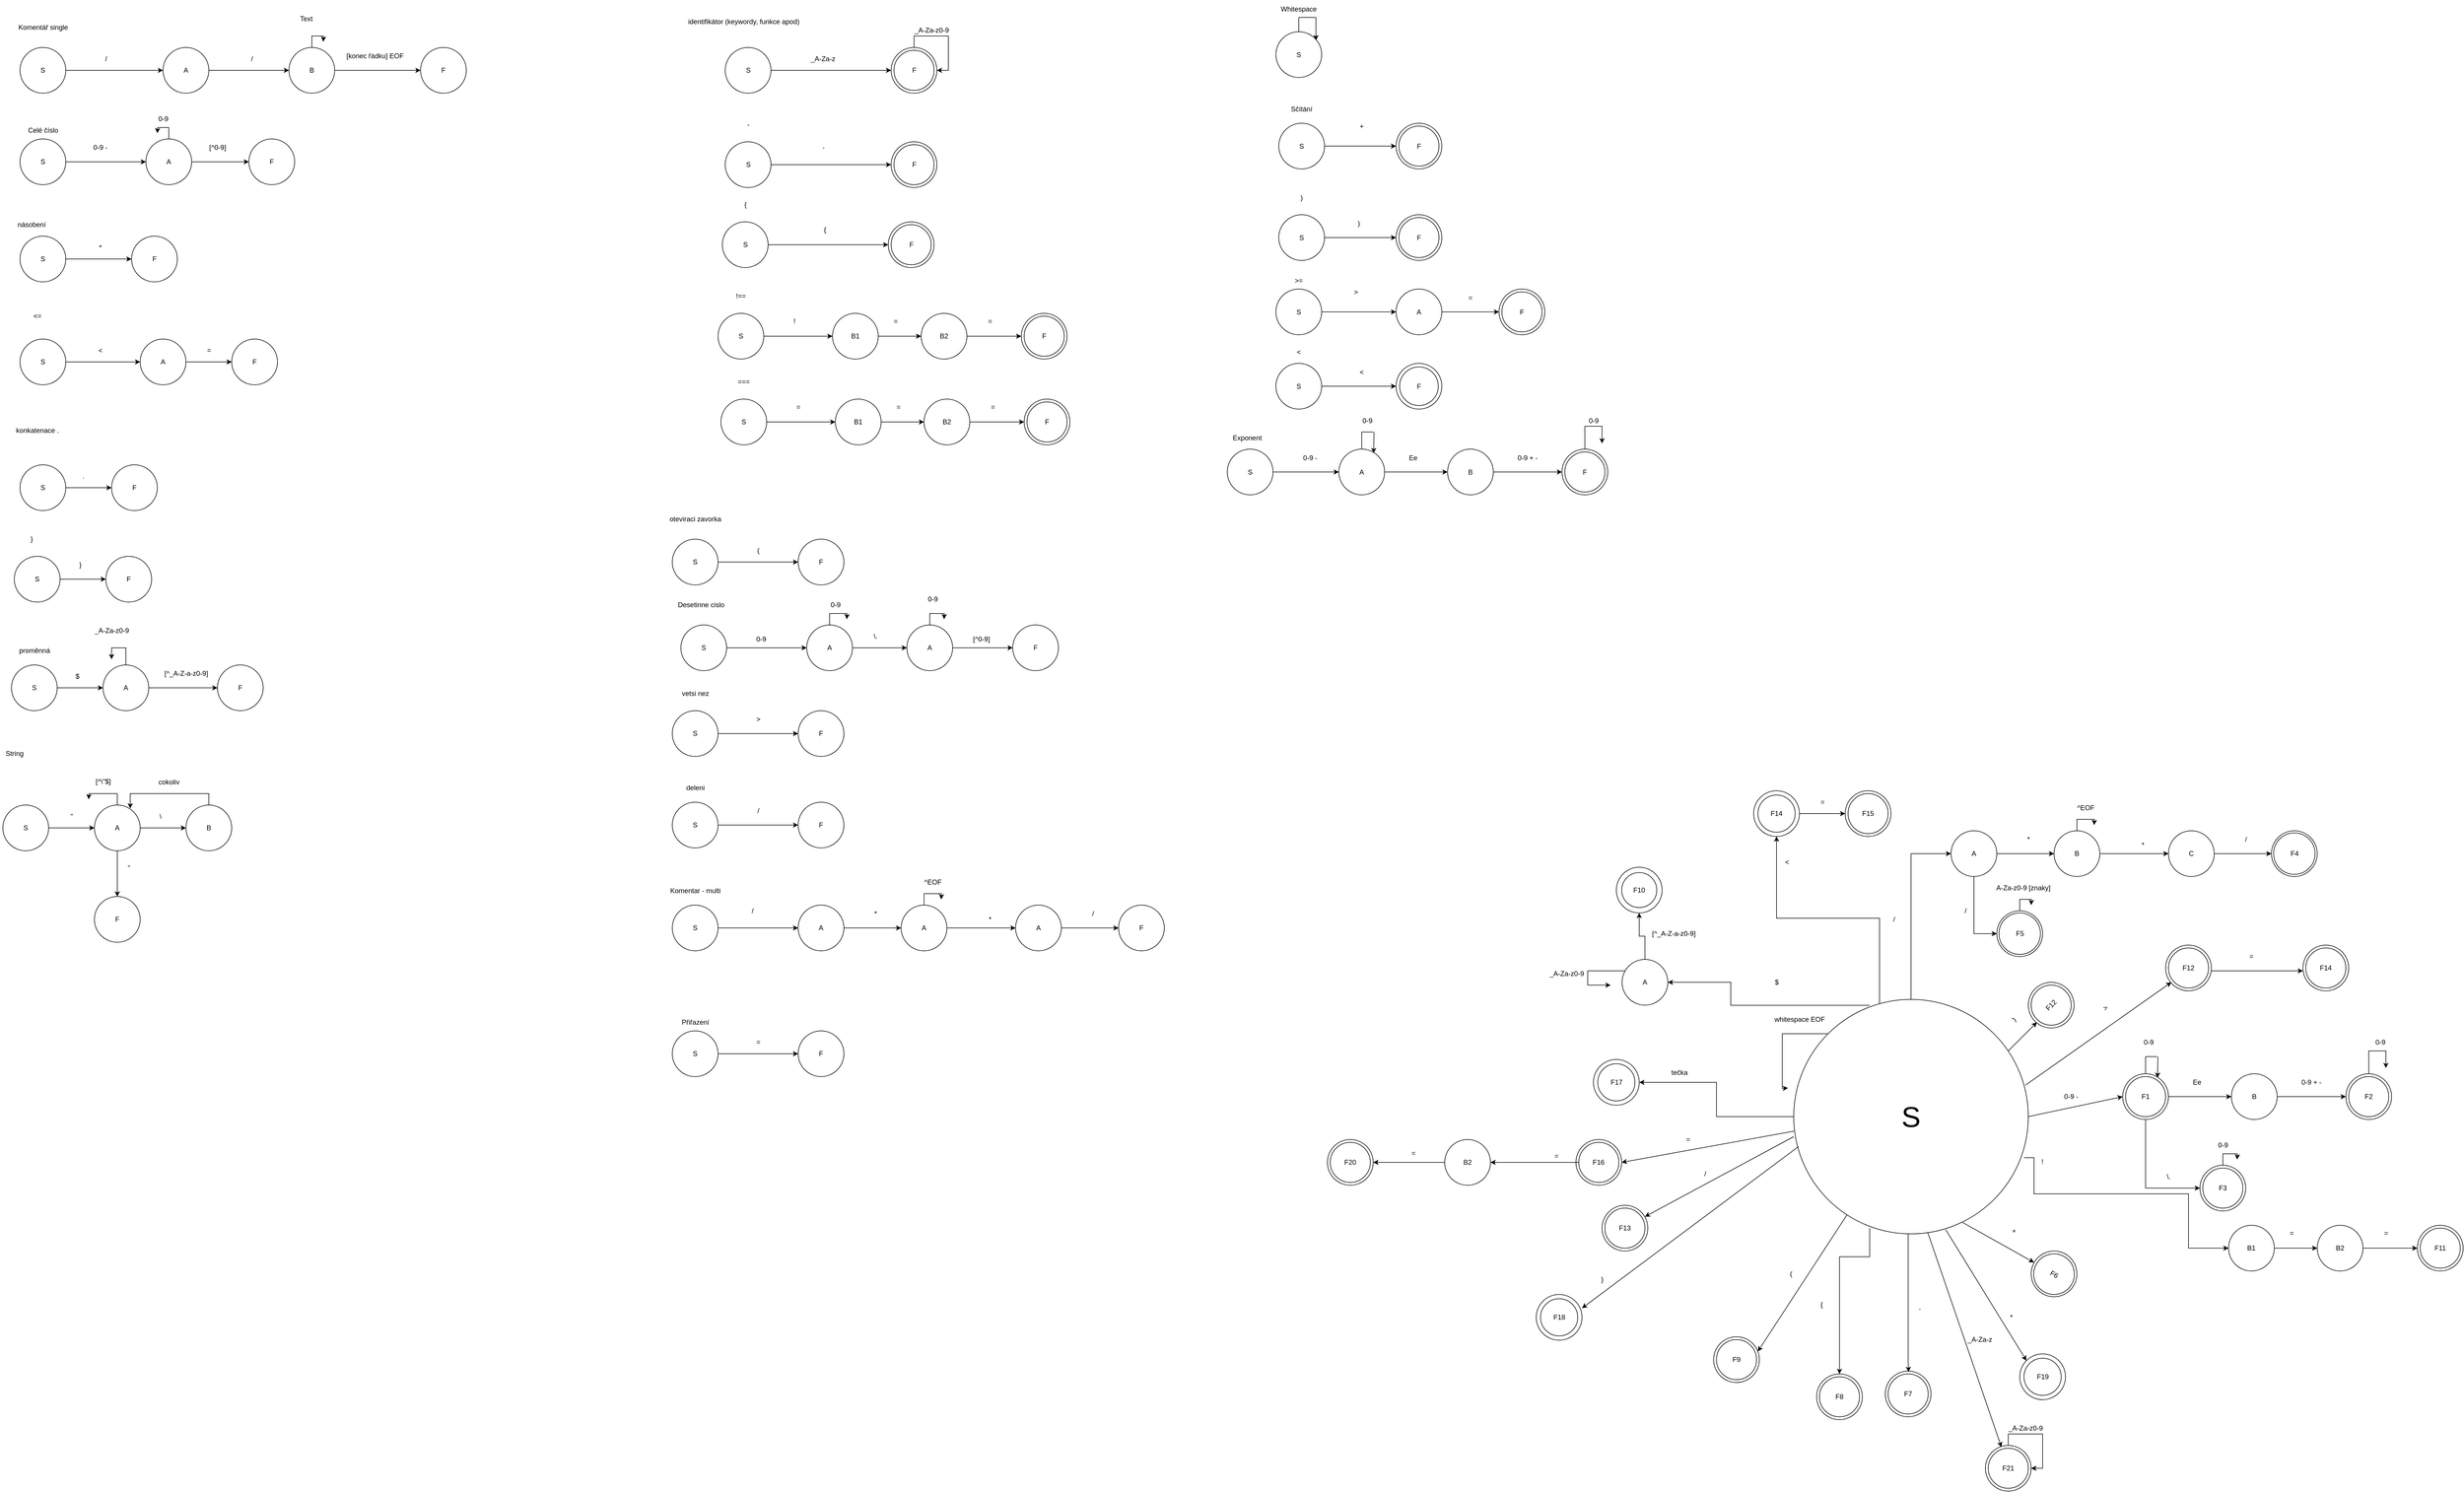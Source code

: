 <mxfile version="20.3.0" type="device"><diagram id="xr2jdmMxHOUxKBahXTGK" name="Page-1"><mxGraphModel dx="2062" dy="1225" grid="1" gridSize="10" guides="1" tooltips="1" connect="1" arrows="1" fold="1" page="1" pageScale="1" pageWidth="4681" pageHeight="3300" math="0" shadow="0"><root><mxCell id="0"/><mxCell id="1" parent="0"/><mxCell id="cLMq9GcpRFY26xJrD-mP-13" style="edgeStyle=orthogonalEdgeStyle;rounded=0;orthogonalLoop=1;jettySize=auto;html=1;entryX=0;entryY=0.5;entryDx=0;entryDy=0;" parent="1" source="cLMq9GcpRFY26xJrD-mP-14" target="cLMq9GcpRFY26xJrD-mP-16" edge="1"><mxGeometry relative="1" as="geometry"/></mxCell><mxCell id="cLMq9GcpRFY26xJrD-mP-14" value="S" style="ellipse;whiteSpace=wrap;html=1;aspect=fixed;" parent="1" vertex="1"><mxGeometry x="80" y="140" width="80" height="80" as="geometry"/></mxCell><mxCell id="cLMq9GcpRFY26xJrD-mP-15" style="edgeStyle=orthogonalEdgeStyle;rounded=0;orthogonalLoop=1;jettySize=auto;html=1;entryX=0;entryY=0.5;entryDx=0;entryDy=0;" parent="1" source="cLMq9GcpRFY26xJrD-mP-16" target="cLMq9GcpRFY26xJrD-mP-20" edge="1"><mxGeometry relative="1" as="geometry"/></mxCell><mxCell id="cLMq9GcpRFY26xJrD-mP-16" value="A" style="ellipse;whiteSpace=wrap;html=1;aspect=fixed;" parent="1" vertex="1"><mxGeometry x="330" y="140" width="80" height="80" as="geometry"/></mxCell><mxCell id="cLMq9GcpRFY26xJrD-mP-17" value="/" style="text;html=1;align=center;verticalAlign=middle;resizable=0;points=[];autosize=1;strokeColor=none;fillColor=none;" parent="1" vertex="1"><mxGeometry x="215" y="145" width="30" height="30" as="geometry"/></mxCell><mxCell id="cLMq9GcpRFY26xJrD-mP-18" style="edgeStyle=orthogonalEdgeStyle;rounded=0;orthogonalLoop=1;jettySize=auto;html=1;" parent="1" source="cLMq9GcpRFY26xJrD-mP-20" edge="1"><mxGeometry relative="1" as="geometry"><mxPoint x="610" y="130" as="targetPoint"/></mxGeometry></mxCell><mxCell id="cLMq9GcpRFY26xJrD-mP-19" style="edgeStyle=orthogonalEdgeStyle;rounded=0;orthogonalLoop=1;jettySize=auto;html=1;exitX=1;exitY=0.5;exitDx=0;exitDy=0;entryX=0;entryY=0.5;entryDx=0;entryDy=0;" parent="1" source="cLMq9GcpRFY26xJrD-mP-20" target="cLMq9GcpRFY26xJrD-mP-29" edge="1"><mxGeometry relative="1" as="geometry"/></mxCell><mxCell id="cLMq9GcpRFY26xJrD-mP-20" value="B" style="ellipse;whiteSpace=wrap;html=1;aspect=fixed;" parent="1" vertex="1"><mxGeometry x="550" y="140" width="80" height="80" as="geometry"/></mxCell><mxCell id="cLMq9GcpRFY26xJrD-mP-21" value="/" style="text;html=1;align=center;verticalAlign=middle;resizable=0;points=[];autosize=1;strokeColor=none;fillColor=none;" parent="1" vertex="1"><mxGeometry x="470" y="145" width="30" height="30" as="geometry"/></mxCell><mxCell id="cLMq9GcpRFY26xJrD-mP-22" style="edgeStyle=orthogonalEdgeStyle;rounded=0;orthogonalLoop=1;jettySize=auto;html=1;" parent="1" source="cLMq9GcpRFY26xJrD-mP-23" target="cLMq9GcpRFY26xJrD-mP-25" edge="1"><mxGeometry relative="1" as="geometry"><mxPoint x="1440" y="1680" as="targetPoint"/></mxGeometry></mxCell><mxCell id="cLMq9GcpRFY26xJrD-mP-23" value="S" style="ellipse;whiteSpace=wrap;html=1;aspect=fixed;" parent="1" vertex="1"><mxGeometry x="1220" y="1640" width="80" height="80" as="geometry"/></mxCell><mxCell id="cLMq9GcpRFY26xJrD-mP-24" style="edgeStyle=orthogonalEdgeStyle;rounded=0;orthogonalLoop=1;jettySize=auto;html=1;exitX=1;exitY=0.5;exitDx=0;exitDy=0;entryX=0;entryY=0.5;entryDx=0;entryDy=0;" parent="1" source="cLMq9GcpRFY26xJrD-mP-25" target="cLMq9GcpRFY26xJrD-mP-35" edge="1"><mxGeometry relative="1" as="geometry"/></mxCell><mxCell id="cLMq9GcpRFY26xJrD-mP-25" value="A" style="ellipse;whiteSpace=wrap;html=1;aspect=fixed;" parent="1" vertex="1"><mxGeometry x="1440" y="1640" width="80" height="80" as="geometry"/></mxCell><mxCell id="cLMq9GcpRFY26xJrD-mP-26" value="/" style="text;html=1;align=center;verticalAlign=middle;resizable=0;points=[];autosize=1;strokeColor=none;fillColor=none;strokeWidth=1;" parent="1" vertex="1"><mxGeometry x="1345" y="1635" width="30" height="30" as="geometry"/></mxCell><mxCell id="cLMq9GcpRFY26xJrD-mP-27" value="Komentar - multi" style="text;html=1;align=center;verticalAlign=middle;resizable=0;points=[];autosize=1;strokeColor=none;fillColor=none;" parent="1" vertex="1"><mxGeometry x="1205" y="1600" width="110" height="30" as="geometry"/></mxCell><mxCell id="cLMq9GcpRFY26xJrD-mP-28" value="Text" style="text;html=1;align=center;verticalAlign=middle;resizable=0;points=[];autosize=1;strokeColor=none;fillColor=none;" parent="1" vertex="1"><mxGeometry x="560" y="80" width="40" height="20" as="geometry"/></mxCell><mxCell id="cLMq9GcpRFY26xJrD-mP-29" value="F" style="ellipse;whiteSpace=wrap;html=1;aspect=fixed;" parent="1" vertex="1"><mxGeometry x="780" y="140" width="80" height="80" as="geometry"/></mxCell><mxCell id="cLMq9GcpRFY26xJrD-mP-30" style="edgeStyle=orthogonalEdgeStyle;rounded=0;orthogonalLoop=1;jettySize=auto;html=1;entryX=0;entryY=0.5;entryDx=0;entryDy=0;" parent="1" source="cLMq9GcpRFY26xJrD-mP-32" target="cLMq9GcpRFY26xJrD-mP-46" edge="1"><mxGeometry relative="1" as="geometry"/></mxCell><mxCell id="cLMq9GcpRFY26xJrD-mP-31" value="&lt;span style=&quot;color: rgba(0, 0, 0, 0); font-family: monospace; font-size: 0px; text-align: start; background-color: rgb(248, 249, 250);&quot;&gt;%3CmxGraphModel%3E%3Croot%3E%3CmxCell%20id%3D%220%22%2F%3E%3CmxCell%20id%3D%221%22%20parent%3D%220%22%2F%3E%3CmxCell%20id%3D%222%22%20value%3D%22_A-Za-z0-9%22%20style%3D%22text%3Bhtml%3D1%3Balign%3Dcenter%3BverticalAlign%3Dmiddle%3Bresizable%3D0%3Bpoints%3D%5B%5D%3Bautosize%3D1%3BstrokeColor%3Dnone%3BfillColor%3Dnone%3B%22%20vertex%3D%221%22%20parent%3D%221%22%3E%3CmxGeometry%20x%3D%22200%22%20y%3D%221145%22%20width%3D%2280%22%20height%3D%2230%22%20as%3D%22geometry%22%2F%3E%3C%2FmxCell%3E%3C%2Froot%3E%3C%2FmxGraphModel%3E&lt;/span&gt;&lt;span style=&quot;color: rgba(0, 0, 0, 0); font-family: monospace; font-size: 0px; text-align: start; background-color: rgb(248, 249, 250);&quot;&gt;%3CmxGraphModel%3E%3Croot%3E%3CmxCell%20id%3D%220%22%2F%3E%3CmxCell%20id%3D%221%22%20parent%3D%220%22%2F%3E%3CmxCell%20id%3D%222%22%20value%3D%22_A-Za-z0-9%22%20style%3D%22text%3Bhtml%3D1%3Balign%3Dcenter%3BverticalAlign%3Dmiddle%3Bresizable%3D0%3Bpoints%3D%5B%5D%3Bautosize%3D1%3BstrokeColor%3Dnone%3BfillColor%3Dnone%3B%22%20vertex%3D%221%22%20parent%3D%221%22%3E%3CmxGeometry%20x%3D%22200%22%20y%3D%221145%22%20width%3D%2280%22%20height%3D%2230%22%20as%3D%22geometry%22%2F%3E%3C%2FmxCell%3E%3C%2Froot%3E%3C%2FmxGraphModel%3E&lt;/span&gt;" style="edgeLabel;html=1;align=center;verticalAlign=middle;resizable=0;points=[];" parent="cLMq9GcpRFY26xJrD-mP-30" connectable="0" vertex="1"><mxGeometry x="-0.131" y="1" relative="1" as="geometry"><mxPoint y="-29" as="offset"/></mxGeometry></mxCell><mxCell id="cLMq9GcpRFY26xJrD-mP-32" value="S" style="ellipse;whiteSpace=wrap;html=1;aspect=fixed;" parent="1" vertex="1"><mxGeometry x="1312.5" y="140" width="80" height="80" as="geometry"/></mxCell><mxCell id="cLMq9GcpRFY26xJrD-mP-33" value="[konec řádku] EOF" style="text;html=1;align=center;verticalAlign=middle;resizable=0;points=[];autosize=1;strokeColor=none;fillColor=none;" parent="1" vertex="1"><mxGeometry x="640" y="140" width="120" height="30" as="geometry"/></mxCell><mxCell id="cLMq9GcpRFY26xJrD-mP-34" style="edgeStyle=orthogonalEdgeStyle;rounded=0;orthogonalLoop=1;jettySize=auto;html=1;" parent="1" source="cLMq9GcpRFY26xJrD-mP-35" edge="1"><mxGeometry relative="1" as="geometry"><mxPoint x="1690" y="1630" as="targetPoint"/></mxGeometry></mxCell><mxCell id="cLMq9GcpRFY26xJrD-mP-35" value="A" style="ellipse;whiteSpace=wrap;html=1;aspect=fixed;strokeWidth=1;" parent="1" vertex="1"><mxGeometry x="1620" y="1640" width="80" height="80" as="geometry"/></mxCell><mxCell id="cLMq9GcpRFY26xJrD-mP-36" value="*" style="text;html=1;align=center;verticalAlign=middle;resizable=0;points=[];autosize=1;strokeColor=none;fillColor=none;" parent="1" vertex="1"><mxGeometry x="1560" y="1640" width="30" height="30" as="geometry"/></mxCell><mxCell id="cLMq9GcpRFY26xJrD-mP-37" value="S" style="ellipse;whiteSpace=wrap;html=1;aspect=fixed;" parent="1" vertex="1"><mxGeometry x="2275" y="112.5" width="80" height="80" as="geometry"/></mxCell><mxCell id="cLMq9GcpRFY26xJrD-mP-38" value="^EOF" style="text;html=1;align=center;verticalAlign=middle;resizable=0;points=[];autosize=1;strokeColor=none;fillColor=none;" parent="1" vertex="1"><mxGeometry x="1650" y="1585" width="50" height="30" as="geometry"/></mxCell><mxCell id="cLMq9GcpRFY26xJrD-mP-39" value="Komentář single" style="text;html=1;align=center;verticalAlign=middle;resizable=0;points=[];autosize=1;strokeColor=none;fillColor=none;" parent="1" vertex="1"><mxGeometry x="65" y="90" width="110" height="30" as="geometry"/></mxCell><mxCell id="cLMq9GcpRFY26xJrD-mP-40" style="edgeStyle=orthogonalEdgeStyle;rounded=0;orthogonalLoop=1;jettySize=auto;html=1;exitX=1;exitY=0.5;exitDx=0;exitDy=0;entryX=0;entryY=0.5;entryDx=0;entryDy=0;" parent="1" source="cLMq9GcpRFY26xJrD-mP-41" target="cLMq9GcpRFY26xJrD-mP-59" edge="1"><mxGeometry relative="1" as="geometry"/></mxCell><mxCell id="cLMq9GcpRFY26xJrD-mP-41" value="A" style="ellipse;whiteSpace=wrap;html=1;aspect=fixed;strokeWidth=1;" parent="1" vertex="1"><mxGeometry x="1820" y="1640" width="80" height="80" as="geometry"/></mxCell><mxCell id="cLMq9GcpRFY26xJrD-mP-42" value="Whitespace" style="text;html=1;strokeColor=none;fillColor=none;align=center;verticalAlign=middle;whiteSpace=wrap;rounded=0;" parent="1" vertex="1"><mxGeometry x="2270" y="57.5" width="90" height="30" as="geometry"/></mxCell><mxCell id="cLMq9GcpRFY26xJrD-mP-43" value="Celé číslo" style="text;html=1;align=center;verticalAlign=middle;resizable=0;points=[];autosize=1;strokeColor=none;fillColor=none;" parent="1" vertex="1"><mxGeometry x="80" y="270" width="80" height="30" as="geometry"/></mxCell><mxCell id="cLMq9GcpRFY26xJrD-mP-44" value="S" style="ellipse;whiteSpace=wrap;html=1;aspect=fixed;" parent="1" vertex="1"><mxGeometry x="80" y="300" width="80" height="80" as="geometry"/></mxCell><mxCell id="cLMq9GcpRFY26xJrD-mP-45" value="" style="endArrow=classic;html=1;rounded=0;entryX=0;entryY=0.5;entryDx=0;entryDy=0;exitX=1;exitY=0.5;exitDx=0;exitDy=0;" parent="1" source="cLMq9GcpRFY26xJrD-mP-35" target="cLMq9GcpRFY26xJrD-mP-41" edge="1"><mxGeometry width="50" height="50" relative="1" as="geometry"><mxPoint x="1630" y="1620" as="sourcePoint"/><mxPoint x="1680" y="1570" as="targetPoint"/></mxGeometry></mxCell><mxCell id="cLMq9GcpRFY26xJrD-mP-46" value="F" style="ellipse;whiteSpace=wrap;html=1;aspect=fixed;" parent="1" vertex="1"><mxGeometry x="1602.5" y="140" width="80" height="80" as="geometry"/></mxCell><mxCell id="cLMq9GcpRFY26xJrD-mP-47" value="A" style="ellipse;whiteSpace=wrap;html=1;aspect=fixed;" parent="1" vertex="1"><mxGeometry x="300" y="300" width="80" height="80" as="geometry"/></mxCell><mxCell id="cLMq9GcpRFY26xJrD-mP-48" style="edgeStyle=orthogonalEdgeStyle;rounded=0;orthogonalLoop=1;jettySize=auto;html=1;entryX=1;entryY=0.5;entryDx=0;entryDy=0;" parent="1" source="cLMq9GcpRFY26xJrD-mP-46" target="cLMq9GcpRFY26xJrD-mP-46" edge="1"><mxGeometry relative="1" as="geometry"/></mxCell><mxCell id="cLMq9GcpRFY26xJrD-mP-49" style="edgeStyle=orthogonalEdgeStyle;rounded=0;orthogonalLoop=1;jettySize=auto;html=1;" parent="1" source="cLMq9GcpRFY26xJrD-mP-44" target="cLMq9GcpRFY26xJrD-mP-47" edge="1"><mxGeometry relative="1" as="geometry"/></mxCell><mxCell id="cLMq9GcpRFY26xJrD-mP-50" value="0-9 -" style="text;html=1;align=center;verticalAlign=middle;resizable=0;points=[];autosize=1;strokeColor=none;fillColor=none;" parent="1" vertex="1"><mxGeometry x="195" y="300" width="50" height="30" as="geometry"/></mxCell><mxCell id="cLMq9GcpRFY26xJrD-mP-51" value="0-9" style="text;html=1;align=center;verticalAlign=middle;resizable=0;points=[];autosize=1;strokeColor=none;fillColor=none;" parent="1" vertex="1"><mxGeometry x="310" y="250" width="40" height="30" as="geometry"/></mxCell><mxCell id="cLMq9GcpRFY26xJrD-mP-52" style="edgeStyle=orthogonalEdgeStyle;rounded=0;orthogonalLoop=1;jettySize=auto;html=1;" parent="1" source="cLMq9GcpRFY26xJrD-mP-47" edge="1"><mxGeometry relative="1" as="geometry"><mxPoint x="320" y="290" as="targetPoint"/></mxGeometry></mxCell><mxCell id="cLMq9GcpRFY26xJrD-mP-53" value="*" style="text;html=1;align=center;verticalAlign=middle;resizable=0;points=[];autosize=1;strokeColor=none;fillColor=none;" parent="1" vertex="1"><mxGeometry x="1760" y="1650" width="30" height="30" as="geometry"/></mxCell><mxCell id="cLMq9GcpRFY26xJrD-mP-54" style="edgeStyle=orthogonalEdgeStyle;rounded=0;orthogonalLoop=1;jettySize=auto;html=1;entryX=0;entryY=0.5;entryDx=0;entryDy=0;" parent="1" source="cLMq9GcpRFY26xJrD-mP-47" target="cLMq9GcpRFY26xJrD-mP-56" edge="1"><mxGeometry relative="1" as="geometry"/></mxCell><mxCell id="cLMq9GcpRFY26xJrD-mP-55" value="[^0-9]" style="text;html=1;align=center;verticalAlign=middle;resizable=0;points=[];autosize=1;strokeColor=none;fillColor=none;" parent="1" vertex="1"><mxGeometry x="400" y="300" width="50" height="30" as="geometry"/></mxCell><mxCell id="cLMq9GcpRFY26xJrD-mP-56" value="F" style="ellipse;whiteSpace=wrap;html=1;aspect=fixed;" parent="1" vertex="1"><mxGeometry x="480" y="300" width="80" height="80" as="geometry"/></mxCell><mxCell id="cLMq9GcpRFY26xJrD-mP-57" value="&lt;span style=&quot;font-size: 12px;&quot;&gt;_A-Za-z0-9&lt;/span&gt;" style="edgeLabel;html=1;align=center;verticalAlign=middle;resizable=0;points=[];labelBackgroundColor=none;" parent="1" connectable="0" vertex="1"><mxGeometry x="1672.499" y="110" as="geometry"/></mxCell><mxCell id="cLMq9GcpRFY26xJrD-mP-58" value="S" style="ellipse;whiteSpace=wrap;html=1;aspect=fixed;" parent="1" vertex="1"><mxGeometry x="80" y="470" width="80" height="80" as="geometry"/></mxCell><mxCell id="cLMq9GcpRFY26xJrD-mP-59" value="F" style="ellipse;whiteSpace=wrap;html=1;aspect=fixed;strokeWidth=1;" parent="1" vertex="1"><mxGeometry x="2000" y="1640" width="80" height="80" as="geometry"/></mxCell><mxCell id="cLMq9GcpRFY26xJrD-mP-60" value="násobení" style="text;html=1;align=center;verticalAlign=middle;resizable=0;points=[];autosize=1;strokeColor=none;fillColor=none;" parent="1" vertex="1"><mxGeometry x="65" y="435" width="70" height="30" as="geometry"/></mxCell><mxCell id="cLMq9GcpRFY26xJrD-mP-61" value="identifikátor (keywordy, funkce apod)" style="text;html=1;strokeColor=none;fillColor=none;align=center;verticalAlign=middle;whiteSpace=wrap;rounded=0;" parent="1" vertex="1"><mxGeometry x="1230" y="80" width="230" height="30" as="geometry"/></mxCell><mxCell id="cLMq9GcpRFY26xJrD-mP-62" value="/" style="text;html=1;align=center;verticalAlign=middle;resizable=0;points=[];autosize=1;strokeColor=none;fillColor=none;" parent="1" vertex="1"><mxGeometry x="1940" y="1640" width="30" height="30" as="geometry"/></mxCell><mxCell id="cLMq9GcpRFY26xJrD-mP-63" value="F" style="ellipse;whiteSpace=wrap;html=1;aspect=fixed;" parent="1" vertex="1"><mxGeometry x="275" y="470" width="80" height="80" as="geometry"/></mxCell><mxCell id="cLMq9GcpRFY26xJrD-mP-64" style="edgeStyle=orthogonalEdgeStyle;rounded=0;orthogonalLoop=1;jettySize=auto;html=1;" parent="1" source="cLMq9GcpRFY26xJrD-mP-58" target="cLMq9GcpRFY26xJrD-mP-63" edge="1"><mxGeometry relative="1" as="geometry"/></mxCell><mxCell id="cLMq9GcpRFY26xJrD-mP-65" value="*" style="text;html=1;align=center;verticalAlign=middle;resizable=0;points=[];autosize=1;strokeColor=none;fillColor=none;" parent="1" vertex="1"><mxGeometry x="205" y="475" width="30" height="30" as="geometry"/></mxCell><mxCell id="cLMq9GcpRFY26xJrD-mP-66" value="F" style="ellipse;whiteSpace=wrap;html=1;aspect=fixed;" parent="1" vertex="1"><mxGeometry x="1607.5" y="145" width="70" height="70" as="geometry"/></mxCell><mxCell id="cLMq9GcpRFY26xJrD-mP-67" value="S" style="ellipse;whiteSpace=wrap;html=1;aspect=fixed;" parent="1" vertex="1"><mxGeometry x="80" y="650" width="80" height="80" as="geometry"/></mxCell><mxCell id="cLMq9GcpRFY26xJrD-mP-68" style="edgeStyle=orthogonalEdgeStyle;rounded=0;orthogonalLoop=1;jettySize=auto;html=1;entryX=0;entryY=0.5;entryDx=0;entryDy=0;" parent="1" source="cLMq9GcpRFY26xJrD-mP-71" target="cLMq9GcpRFY26xJrD-mP-74" edge="1"><mxGeometry relative="1" as="geometry"/></mxCell><mxCell id="cLMq9GcpRFY26xJrD-mP-69" value="-" style="edgeLabel;html=1;align=center;verticalAlign=middle;resizable=0;points=[];" parent="cLMq9GcpRFY26xJrD-mP-68" connectable="0" vertex="1"><mxGeometry x="-0.131" y="1" relative="1" as="geometry"><mxPoint y="-29" as="offset"/></mxGeometry></mxCell><mxCell id="cLMq9GcpRFY26xJrD-mP-70" value="&amp;lt;=" style="text;html=1;align=center;verticalAlign=middle;resizable=0;points=[];autosize=1;strokeColor=none;fillColor=none;" parent="1" vertex="1"><mxGeometry x="90" y="595" width="40" height="30" as="geometry"/></mxCell><mxCell id="cLMq9GcpRFY26xJrD-mP-71" value="S" style="ellipse;whiteSpace=wrap;html=1;aspect=fixed;" parent="1" vertex="1"><mxGeometry x="1312.5" y="305" width="80" height="80" as="geometry"/></mxCell><mxCell id="cLMq9GcpRFY26xJrD-mP-72" value="" style="edgeStyle=orthogonalEdgeStyle;rounded=0;orthogonalLoop=1;jettySize=auto;html=1;" parent="1" source="cLMq9GcpRFY26xJrD-mP-73" target="cLMq9GcpRFY26xJrD-mP-81" edge="1"><mxGeometry relative="1" as="geometry"/></mxCell><mxCell id="cLMq9GcpRFY26xJrD-mP-73" value="A" style="ellipse;whiteSpace=wrap;html=1;aspect=fixed;" parent="1" vertex="1"><mxGeometry x="290" y="650" width="80" height="80" as="geometry"/></mxCell><mxCell id="cLMq9GcpRFY26xJrD-mP-74" value="F" style="ellipse;whiteSpace=wrap;html=1;aspect=fixed;" parent="1" vertex="1"><mxGeometry x="1602.5" y="305" width="80" height="80" as="geometry"/></mxCell><mxCell id="cLMq9GcpRFY26xJrD-mP-75" value="-" style="text;html=1;strokeColor=none;fillColor=none;align=center;verticalAlign=middle;whiteSpace=wrap;rounded=0;" parent="1" vertex="1"><mxGeometry x="1322.5" y="260" width="60" height="30" as="geometry"/></mxCell><mxCell id="cLMq9GcpRFY26xJrD-mP-76" value="F" style="ellipse;whiteSpace=wrap;html=1;aspect=fixed;" parent="1" vertex="1"><mxGeometry x="1607.5" y="310" width="70" height="70" as="geometry"/></mxCell><mxCell id="cLMq9GcpRFY26xJrD-mP-77" style="edgeStyle=orthogonalEdgeStyle;rounded=0;orthogonalLoop=1;jettySize=auto;html=1;" parent="1" source="cLMq9GcpRFY26xJrD-mP-67" target="cLMq9GcpRFY26xJrD-mP-73" edge="1"><mxGeometry relative="1" as="geometry"/></mxCell><mxCell id="cLMq9GcpRFY26xJrD-mP-78" value="=" style="text;html=1;align=center;verticalAlign=middle;resizable=0;points=[];autosize=1;strokeColor=none;fillColor=none;" parent="1" vertex="1"><mxGeometry x="395" y="655" width="30" height="30" as="geometry"/></mxCell><mxCell id="cLMq9GcpRFY26xJrD-mP-79" value="&amp;lt;" style="text;html=1;align=center;verticalAlign=middle;resizable=0;points=[];autosize=1;strokeColor=none;fillColor=none;" parent="1" vertex="1"><mxGeometry x="205" y="655" width="30" height="30" as="geometry"/></mxCell><mxCell id="cLMq9GcpRFY26xJrD-mP-80" value="S" style="ellipse;whiteSpace=wrap;html=1;aspect=fixed;strokeWidth=1;" parent="1" vertex="1"><mxGeometry x="1220" y="1860" width="80" height="80" as="geometry"/></mxCell><mxCell id="cLMq9GcpRFY26xJrD-mP-81" value="F" style="ellipse;whiteSpace=wrap;html=1;aspect=fixed;" parent="1" vertex="1"><mxGeometry x="450" y="650" width="80" height="80" as="geometry"/></mxCell><mxCell id="cLMq9GcpRFY26xJrD-mP-82" value="Přiřazení" style="text;html=1;align=center;verticalAlign=middle;resizable=0;points=[];autosize=1;strokeColor=none;fillColor=none;" parent="1" vertex="1"><mxGeometry x="1225" y="1830" width="70" height="30" as="geometry"/></mxCell><mxCell id="cLMq9GcpRFY26xJrD-mP-83" value="" style="edgeStyle=orthogonalEdgeStyle;rounded=0;orthogonalLoop=1;jettySize=auto;html=1;" parent="1" source="cLMq9GcpRFY26xJrD-mP-84" target="cLMq9GcpRFY26xJrD-mP-95" edge="1"><mxGeometry relative="1" as="geometry"/></mxCell><mxCell id="cLMq9GcpRFY26xJrD-mP-84" value="S" style="ellipse;whiteSpace=wrap;html=1;aspect=fixed;" parent="1" vertex="1"><mxGeometry x="70" y="1030" width="80" height="80" as="geometry"/></mxCell><mxCell id="cLMq9GcpRFY26xJrD-mP-85" value="F" style="ellipse;whiteSpace=wrap;html=1;aspect=fixed;strokeWidth=1;" parent="1" vertex="1"><mxGeometry x="1440" y="1860" width="80" height="80" as="geometry"/></mxCell><mxCell id="cLMq9GcpRFY26xJrD-mP-86" value="}" style="text;html=1;align=center;verticalAlign=middle;resizable=0;points=[];autosize=1;strokeColor=none;fillColor=none;" parent="1" vertex="1"><mxGeometry x="85" y="985" width="30" height="30" as="geometry"/></mxCell><mxCell id="cLMq9GcpRFY26xJrD-mP-87" value="konkatenace ." style="text;html=1;align=center;verticalAlign=middle;resizable=0;points=[];autosize=1;strokeColor=none;fillColor=none;" parent="1" vertex="1"><mxGeometry x="60" y="795" width="100" height="30" as="geometry"/></mxCell><mxCell id="cLMq9GcpRFY26xJrD-mP-88" value="" style="edgeStyle=orthogonalEdgeStyle;rounded=0;orthogonalLoop=1;jettySize=auto;html=1;" parent="1" source="cLMq9GcpRFY26xJrD-mP-89" target="cLMq9GcpRFY26xJrD-mP-94" edge="1"><mxGeometry relative="1" as="geometry"/></mxCell><mxCell id="cLMq9GcpRFY26xJrD-mP-89" value="S" style="ellipse;whiteSpace=wrap;html=1;aspect=fixed;" parent="1" vertex="1"><mxGeometry x="80" y="870" width="80" height="80" as="geometry"/></mxCell><mxCell id="cLMq9GcpRFY26xJrD-mP-90" value="S" style="ellipse;whiteSpace=wrap;html=1;aspect=fixed;" parent="1" vertex="1"><mxGeometry x="2280" y="272.5" width="80" height="80" as="geometry"/></mxCell><mxCell id="cLMq9GcpRFY26xJrD-mP-91" value="." style="text;html=1;align=center;verticalAlign=middle;resizable=0;points=[];autosize=1;strokeColor=none;fillColor=none;" parent="1" vertex="1"><mxGeometry x="175" y="875" width="30" height="30" as="geometry"/></mxCell><mxCell id="cLMq9GcpRFY26xJrD-mP-92" value="Sčítání" style="text;html=1;strokeColor=none;fillColor=none;align=center;verticalAlign=middle;whiteSpace=wrap;rounded=0;" parent="1" vertex="1"><mxGeometry x="2290" y="232.5" width="60" height="30" as="geometry"/></mxCell><mxCell id="cLMq9GcpRFY26xJrD-mP-93" value="" style="ellipse;whiteSpace=wrap;html=1;aspect=fixed;" parent="1" vertex="1"><mxGeometry x="2485" y="272.5" width="80" height="80" as="geometry"/></mxCell><mxCell id="cLMq9GcpRFY26xJrD-mP-94" value="F" style="ellipse;whiteSpace=wrap;html=1;aspect=fixed;" parent="1" vertex="1"><mxGeometry x="240" y="870" width="80" height="80" as="geometry"/></mxCell><mxCell id="cLMq9GcpRFY26xJrD-mP-95" value="F" style="ellipse;whiteSpace=wrap;html=1;aspect=fixed;" parent="1" vertex="1"><mxGeometry x="230" y="1030" width="80" height="80" as="geometry"/></mxCell><mxCell id="cLMq9GcpRFY26xJrD-mP-96" style="edgeStyle=orthogonalEdgeStyle;rounded=0;orthogonalLoop=1;jettySize=auto;html=1;exitX=1;exitY=0.5;exitDx=0;exitDy=0;entryX=0;entryY=0.5;entryDx=0;entryDy=0;" parent="1" source="cLMq9GcpRFY26xJrD-mP-80" target="cLMq9GcpRFY26xJrD-mP-85" edge="1"><mxGeometry relative="1" as="geometry"/></mxCell><mxCell id="cLMq9GcpRFY26xJrD-mP-97" value="=" style="text;html=1;align=center;verticalAlign=middle;resizable=0;points=[];autosize=1;strokeColor=none;fillColor=none;" parent="1" vertex="1"><mxGeometry x="1355" y="1865" width="30" height="30" as="geometry"/></mxCell><mxCell id="cLMq9GcpRFY26xJrD-mP-98" value="}" style="text;html=1;align=center;verticalAlign=middle;resizable=0;points=[];autosize=1;strokeColor=none;fillColor=none;" parent="1" vertex="1"><mxGeometry x="170" y="1030" width="30" height="30" as="geometry"/></mxCell><mxCell id="cLMq9GcpRFY26xJrD-mP-99" value="" style="endArrow=classic;html=1;rounded=0;entryX=0;entryY=0.5;entryDx=0;entryDy=0;exitX=1;exitY=0.5;exitDx=0;exitDy=0;" parent="1" source="cLMq9GcpRFY26xJrD-mP-90" target="cLMq9GcpRFY26xJrD-mP-93" edge="1"><mxGeometry width="50" height="50" relative="1" as="geometry"><mxPoint x="2365" y="332.5" as="sourcePoint"/><mxPoint x="2415" y="282.5" as="targetPoint"/></mxGeometry></mxCell><mxCell id="cLMq9GcpRFY26xJrD-mP-100" value="S" style="ellipse;whiteSpace=wrap;html=1;aspect=fixed;" parent="1" vertex="1"><mxGeometry x="65" y="1220" width="80" height="80" as="geometry"/></mxCell><mxCell id="cLMq9GcpRFY26xJrD-mP-101" value="+" style="text;html=1;strokeColor=none;fillColor=none;align=center;verticalAlign=middle;whiteSpace=wrap;rounded=0;" parent="1" vertex="1"><mxGeometry x="2395" y="262.5" width="60" height="30" as="geometry"/></mxCell><mxCell id="cLMq9GcpRFY26xJrD-mP-102" value="proměnná" style="text;html=1;align=center;verticalAlign=middle;resizable=0;points=[];autosize=1;strokeColor=none;fillColor=none;" parent="1" vertex="1"><mxGeometry x="65" y="1180" width="80" height="30" as="geometry"/></mxCell><mxCell id="cLMq9GcpRFY26xJrD-mP-103" value="F" style="ellipse;whiteSpace=wrap;html=1;aspect=fixed;" parent="1" vertex="1"><mxGeometry x="2490" y="277.5" width="70" height="70" as="geometry"/></mxCell><mxCell id="cLMq9GcpRFY26xJrD-mP-104" value="S" style="ellipse;whiteSpace=wrap;html=1;aspect=fixed;" parent="1" vertex="1"><mxGeometry x="2280" y="432.5" width="80" height="80" as="geometry"/></mxCell><mxCell id="cLMq9GcpRFY26xJrD-mP-105" value="" style="edgeStyle=orthogonalEdgeStyle;rounded=0;orthogonalLoop=1;jettySize=auto;html=1;" parent="1" source="cLMq9GcpRFY26xJrD-mP-100" target="cLMq9GcpRFY26xJrD-mP-108" edge="1"><mxGeometry relative="1" as="geometry"/></mxCell><mxCell id="cLMq9GcpRFY26xJrD-mP-106" style="edgeStyle=orthogonalEdgeStyle;rounded=0;orthogonalLoop=1;jettySize=auto;html=1;exitX=0.5;exitY=0;exitDx=0;exitDy=0;" parent="1" source="cLMq9GcpRFY26xJrD-mP-108" edge="1"><mxGeometry relative="1" as="geometry"><mxPoint x="240" y="1210" as="targetPoint"/><Array as="points"><mxPoint x="265" y="1190"/><mxPoint x="240" y="1190"/></Array></mxGeometry></mxCell><mxCell id="cLMq9GcpRFY26xJrD-mP-107" value="" style="edgeStyle=orthogonalEdgeStyle;rounded=0;orthogonalLoop=1;jettySize=auto;html=1;" parent="1" source="cLMq9GcpRFY26xJrD-mP-108" target="cLMq9GcpRFY26xJrD-mP-111" edge="1"><mxGeometry relative="1" as="geometry"/></mxCell><mxCell id="cLMq9GcpRFY26xJrD-mP-108" value="A" style="ellipse;whiteSpace=wrap;html=1;aspect=fixed;" parent="1" vertex="1"><mxGeometry x="225" y="1220" width="80" height="80" as="geometry"/></mxCell><mxCell id="cLMq9GcpRFY26xJrD-mP-109" value="$" style="text;html=1;align=center;verticalAlign=middle;resizable=0;points=[];autosize=1;strokeColor=none;fillColor=none;" parent="1" vertex="1"><mxGeometry x="165" y="1225" width="30" height="30" as="geometry"/></mxCell><mxCell id="cLMq9GcpRFY26xJrD-mP-110" value="_A-Za-z0-9" style="text;html=1;align=center;verticalAlign=middle;resizable=0;points=[];autosize=1;strokeColor=none;fillColor=none;" parent="1" vertex="1"><mxGeometry x="200" y="1145" width="80" height="30" as="geometry"/></mxCell><mxCell id="cLMq9GcpRFY26xJrD-mP-111" value="F" style="ellipse;whiteSpace=wrap;html=1;aspect=fixed;" parent="1" vertex="1"><mxGeometry x="425" y="1220" width="80" height="80" as="geometry"/></mxCell><mxCell id="cLMq9GcpRFY26xJrD-mP-112" style="edgeStyle=orthogonalEdgeStyle;rounded=0;orthogonalLoop=1;jettySize=auto;html=1;entryX=0;entryY=0.5;entryDx=0;entryDy=0;" parent="1" source="cLMq9GcpRFY26xJrD-mP-117" target="cLMq9GcpRFY26xJrD-mP-120" edge="1"><mxGeometry relative="1" as="geometry"/></mxCell><mxCell id="cLMq9GcpRFY26xJrD-mP-113" value="[^_A-Z-a-z0-9]" style="text;html=1;align=center;verticalAlign=middle;resizable=0;points=[];autosize=1;strokeColor=none;fillColor=none;" parent="1" vertex="1"><mxGeometry x="320" y="1220" width="100" height="30" as="geometry"/></mxCell><mxCell id="cLMq9GcpRFY26xJrD-mP-114" value="S" style="ellipse;whiteSpace=wrap;html=1;aspect=fixed;strokeWidth=1;" parent="1" vertex="1"><mxGeometry x="1220" y="1460" width="80" height="80" as="geometry"/></mxCell><mxCell id="cLMq9GcpRFY26xJrD-mP-115" value=")" style="text;html=1;strokeColor=none;fillColor=none;align=center;verticalAlign=middle;whiteSpace=wrap;rounded=0;" parent="1" vertex="1"><mxGeometry x="2290" y="387.5" width="60" height="30" as="geometry"/></mxCell><mxCell id="cLMq9GcpRFY26xJrD-mP-116" value="deleni" style="text;html=1;align=center;verticalAlign=middle;resizable=0;points=[];autosize=1;strokeColor=none;fillColor=none;" parent="1" vertex="1"><mxGeometry x="1230" y="1420" width="60" height="30" as="geometry"/></mxCell><mxCell id="cLMq9GcpRFY26xJrD-mP-117" value="S" style="ellipse;whiteSpace=wrap;html=1;aspect=fixed;" parent="1" vertex="1"><mxGeometry x="1307.5" y="445" width="80" height="80" as="geometry"/></mxCell><mxCell id="cLMq9GcpRFY26xJrD-mP-118" value="F" style="ellipse;whiteSpace=wrap;html=1;aspect=fixed;strokeWidth=1;" parent="1" vertex="1"><mxGeometry x="1440" y="1460" width="80" height="80" as="geometry"/></mxCell><mxCell id="cLMq9GcpRFY26xJrD-mP-119" value="" style="endArrow=classic;html=1;rounded=0;exitX=1;exitY=0.5;exitDx=0;exitDy=0;entryX=0;entryY=0.5;entryDx=0;entryDy=0;" parent="1" source="cLMq9GcpRFY26xJrD-mP-104" target="cLMq9GcpRFY26xJrD-mP-121" edge="1"><mxGeometry width="50" height="50" relative="1" as="geometry"><mxPoint x="2395" y="502.5" as="sourcePoint"/><mxPoint x="2455" y="472.5" as="targetPoint"/></mxGeometry></mxCell><mxCell id="cLMq9GcpRFY26xJrD-mP-120" value="F" style="ellipse;whiteSpace=wrap;html=1;aspect=fixed;" parent="1" vertex="1"><mxGeometry x="1597.5" y="445" width="80" height="80" as="geometry"/></mxCell><mxCell id="cLMq9GcpRFY26xJrD-mP-121" value="" style="ellipse;whiteSpace=wrap;html=1;aspect=fixed;" parent="1" vertex="1"><mxGeometry x="2485" y="432.5" width="80" height="80" as="geometry"/></mxCell><mxCell id="cLMq9GcpRFY26xJrD-mP-122" value="{" style="text;html=1;strokeColor=none;fillColor=none;align=center;verticalAlign=middle;whiteSpace=wrap;rounded=0;" parent="1" vertex="1"><mxGeometry x="1317.5" y="400" width="60" height="30" as="geometry"/></mxCell><mxCell id="cLMq9GcpRFY26xJrD-mP-123" value="F" style="ellipse;whiteSpace=wrap;html=1;aspect=fixed;" parent="1" vertex="1"><mxGeometry x="2490" y="437.5" width="70" height="70" as="geometry"/></mxCell><mxCell id="cLMq9GcpRFY26xJrD-mP-124" value="F" style="ellipse;whiteSpace=wrap;html=1;aspect=fixed;" parent="1" vertex="1"><mxGeometry x="1602.5" y="450" width="70" height="70" as="geometry"/></mxCell><mxCell id="cLMq9GcpRFY26xJrD-mP-125" value=")" style="text;html=1;strokeColor=none;fillColor=none;align=center;verticalAlign=middle;whiteSpace=wrap;rounded=0;" parent="1" vertex="1"><mxGeometry x="2390" y="432.5" width="60" height="30" as="geometry"/></mxCell><mxCell id="cLMq9GcpRFY26xJrD-mP-126" value="&lt;span style=&quot;color: rgb(0, 0, 0); font-family: Helvetica; font-size: 12px; font-style: normal; font-variant-ligatures: normal; font-variant-caps: normal; font-weight: 400; letter-spacing: normal; orphans: 2; text-align: center; text-indent: 0px; text-transform: none; widows: 2; word-spacing: 0px; -webkit-text-stroke-width: 0px; background-color: rgb(248, 249, 250); text-decoration-thickness: initial; text-decoration-style: initial; text-decoration-color: initial; float: none; display: inline !important;&quot;&gt;{&lt;/span&gt;" style="text;whiteSpace=wrap;html=1;" parent="1" vertex="1"><mxGeometry x="1482.5" y="445" width="20" height="30" as="geometry"/></mxCell><mxCell id="cLMq9GcpRFY26xJrD-mP-127" style="edgeStyle=orthogonalEdgeStyle;rounded=0;orthogonalLoop=1;jettySize=auto;html=1;exitX=1;exitY=0.5;exitDx=0;exitDy=0;entryX=0;entryY=0.5;entryDx=0;entryDy=0;" parent="1" source="cLMq9GcpRFY26xJrD-mP-114" target="cLMq9GcpRFY26xJrD-mP-118" edge="1"><mxGeometry relative="1" as="geometry"/></mxCell><mxCell id="cLMq9GcpRFY26xJrD-mP-128" value="S" style="ellipse;whiteSpace=wrap;html=1;aspect=fixed;" parent="1" vertex="1"><mxGeometry x="2275" y="562.5" width="80" height="80" as="geometry"/></mxCell><mxCell id="cLMq9GcpRFY26xJrD-mP-129" value="" style="endArrow=classic;html=1;rounded=0;exitX=1;exitY=0.5;exitDx=0;exitDy=0;" parent="1" source="cLMq9GcpRFY26xJrD-mP-128" edge="1"><mxGeometry width="50" height="50" relative="1" as="geometry"><mxPoint x="2405" y="632.5" as="sourcePoint"/><mxPoint x="2485" y="602.5" as="targetPoint"/></mxGeometry></mxCell><mxCell id="cLMq9GcpRFY26xJrD-mP-130" value="/" style="text;html=1;align=center;verticalAlign=middle;resizable=0;points=[];autosize=1;strokeColor=none;fillColor=none;" parent="1" vertex="1"><mxGeometry x="1355" y="1460" width="30" height="30" as="geometry"/></mxCell><mxCell id="cLMq9GcpRFY26xJrD-mP-131" value="A" style="ellipse;whiteSpace=wrap;html=1;aspect=fixed;" parent="1" vertex="1"><mxGeometry x="2485" y="562.5" width="80" height="80" as="geometry"/></mxCell><mxCell id="cLMq9GcpRFY26xJrD-mP-132" value="&amp;gt;=" style="text;html=1;strokeColor=none;fillColor=none;align=center;verticalAlign=middle;whiteSpace=wrap;rounded=0;" parent="1" vertex="1"><mxGeometry x="2285" y="532.5" width="60" height="30" as="geometry"/></mxCell><mxCell id="cLMq9GcpRFY26xJrD-mP-133" value="&amp;gt;" style="text;html=1;strokeColor=none;fillColor=none;align=center;verticalAlign=middle;whiteSpace=wrap;rounded=0;" parent="1" vertex="1"><mxGeometry x="2385" y="552.5" width="60" height="30" as="geometry"/></mxCell><mxCell id="cLMq9GcpRFY26xJrD-mP-134" value="" style="endArrow=classic;html=1;rounded=0;exitX=1;exitY=0.5;exitDx=0;exitDy=0;" parent="1" source="cLMq9GcpRFY26xJrD-mP-131" edge="1"><mxGeometry width="50" height="50" relative="1" as="geometry"><mxPoint x="2575" y="622.5" as="sourcePoint"/><mxPoint x="2665" y="602.5" as="targetPoint"/></mxGeometry></mxCell><mxCell id="cLMq9GcpRFY26xJrD-mP-135" value="" style="ellipse;whiteSpace=wrap;html=1;aspect=fixed;" parent="1" vertex="1"><mxGeometry x="2665" y="562.5" width="80" height="80" as="geometry"/></mxCell><mxCell id="cLMq9GcpRFY26xJrD-mP-136" value="=" style="text;html=1;strokeColor=none;fillColor=none;align=center;verticalAlign=middle;whiteSpace=wrap;rounded=0;" parent="1" vertex="1"><mxGeometry x="2585" y="562.5" width="60" height="30" as="geometry"/></mxCell><mxCell id="cLMq9GcpRFY26xJrD-mP-137" value="F" style="ellipse;whiteSpace=wrap;html=1;aspect=fixed;" parent="1" vertex="1"><mxGeometry x="2670" y="567.5" width="70" height="70" as="geometry"/></mxCell><mxCell id="cLMq9GcpRFY26xJrD-mP-138" value="S" style="ellipse;whiteSpace=wrap;html=1;aspect=fixed;" parent="1" vertex="1"><mxGeometry x="2275" y="692.5" width="80" height="80" as="geometry"/></mxCell><mxCell id="cLMq9GcpRFY26xJrD-mP-139" value="&amp;lt;" style="text;html=1;strokeColor=none;fillColor=none;align=center;verticalAlign=middle;whiteSpace=wrap;rounded=0;" parent="1" vertex="1"><mxGeometry x="2285" y="657.5" width="60" height="30" as="geometry"/></mxCell><mxCell id="cLMq9GcpRFY26xJrD-mP-140" value="" style="endArrow=classic;html=1;rounded=0;exitX=1;exitY=0.5;exitDx=0;exitDy=0;" parent="1" source="cLMq9GcpRFY26xJrD-mP-138" edge="1"><mxGeometry width="50" height="50" relative="1" as="geometry"><mxPoint x="2395" y="752.5" as="sourcePoint"/><mxPoint x="2485" y="732.5" as="targetPoint"/></mxGeometry></mxCell><mxCell id="cLMq9GcpRFY26xJrD-mP-141" style="edgeStyle=orthogonalEdgeStyle;rounded=0;orthogonalLoop=1;jettySize=auto;html=1;" parent="1" source="cLMq9GcpRFY26xJrD-mP-144" edge="1"><mxGeometry relative="1" as="geometry"><mxPoint x="1500" y="645" as="targetPoint"/></mxGeometry></mxCell><mxCell id="cLMq9GcpRFY26xJrD-mP-142" value="" style="ellipse;whiteSpace=wrap;html=1;aspect=fixed;" parent="1" vertex="1"><mxGeometry x="2485" y="692.5" width="80" height="80" as="geometry"/></mxCell><mxCell id="cLMq9GcpRFY26xJrD-mP-143" value="&amp;lt;" style="text;html=1;strokeColor=none;fillColor=none;align=center;verticalAlign=middle;whiteSpace=wrap;rounded=0;" parent="1" vertex="1"><mxGeometry x="2395" y="692.5" width="60" height="30" as="geometry"/></mxCell><mxCell id="cLMq9GcpRFY26xJrD-mP-144" value="S" style="ellipse;whiteSpace=wrap;html=1;aspect=fixed;" parent="1" vertex="1"><mxGeometry x="1300" y="605" width="80" height="80" as="geometry"/></mxCell><mxCell id="cLMq9GcpRFY26xJrD-mP-145" value="F" style="ellipse;whiteSpace=wrap;html=1;aspect=fixed;" parent="1" vertex="1"><mxGeometry x="2491.25" y="698.75" width="67.5" height="67.5" as="geometry"/></mxCell><mxCell id="cLMq9GcpRFY26xJrD-mP-146" value="!==" style="text;html=1;strokeColor=none;fillColor=none;align=center;verticalAlign=middle;whiteSpace=wrap;rounded=0;" parent="1" vertex="1"><mxGeometry x="1310" y="560" width="60" height="30" as="geometry"/></mxCell><mxCell id="cLMq9GcpRFY26xJrD-mP-147" value="S" style="ellipse;whiteSpace=wrap;html=1;aspect=fixed;" parent="1" vertex="1"><mxGeometry x="2190" y="842.5" width="80" height="80" as="geometry"/></mxCell><mxCell id="cLMq9GcpRFY26xJrD-mP-148" value="&lt;span style=&quot;text-align: center;&quot;&gt;!&lt;/span&gt;" style="text;whiteSpace=wrap;html=1;" parent="1" vertex="1"><mxGeometry x="1430" y="605" width="20" height="30" as="geometry"/></mxCell><mxCell id="cLMq9GcpRFY26xJrD-mP-149" value="Exponent" style="text;html=1;strokeColor=none;fillColor=none;align=center;verticalAlign=middle;whiteSpace=wrap;rounded=0;" parent="1" vertex="1"><mxGeometry x="2195" y="807.5" width="60" height="30" as="geometry"/></mxCell><mxCell id="cLMq9GcpRFY26xJrD-mP-150" value="F" style="ellipse;whiteSpace=wrap;html=1;aspect=fixed;" parent="1" vertex="1"><mxGeometry x="1830" y="605" width="80" height="80" as="geometry"/></mxCell><mxCell id="cLMq9GcpRFY26xJrD-mP-151" value="S" style="ellipse;whiteSpace=wrap;html=1;aspect=fixed;strokeWidth=1;" parent="1" vertex="1"><mxGeometry x="1220" y="1300" width="80" height="80" as="geometry"/></mxCell><mxCell id="cLMq9GcpRFY26xJrD-mP-152" value="vetsi nez" style="text;html=1;align=center;verticalAlign=middle;resizable=0;points=[];autosize=1;strokeColor=none;fillColor=none;" parent="1" vertex="1"><mxGeometry x="1225" y="1255" width="70" height="30" as="geometry"/></mxCell><mxCell id="cLMq9GcpRFY26xJrD-mP-153" value="F" style="ellipse;whiteSpace=wrap;html=1;aspect=fixed;" parent="1" vertex="1"><mxGeometry x="1835" y="610" width="70" height="70" as="geometry"/></mxCell><mxCell id="cLMq9GcpRFY26xJrD-mP-154" value="B1" style="ellipse;whiteSpace=wrap;html=1;aspect=fixed;" parent="1" vertex="1"><mxGeometry x="1500" y="605" width="80" height="80" as="geometry"/></mxCell><mxCell id="cLMq9GcpRFY26xJrD-mP-155" style="edgeStyle=orthogonalEdgeStyle;rounded=0;orthogonalLoop=1;jettySize=auto;html=1;exitX=1;exitY=0.5;exitDx=0;exitDy=0;entryX=0;entryY=0.5;entryDx=0;entryDy=0;" parent="1" source="cLMq9GcpRFY26xJrD-mP-156" target="cLMq9GcpRFY26xJrD-mP-150" edge="1"><mxGeometry relative="1" as="geometry"/></mxCell><mxCell id="cLMq9GcpRFY26xJrD-mP-156" value="B2" style="ellipse;whiteSpace=wrap;html=1;aspect=fixed;" parent="1" vertex="1"><mxGeometry x="1655" y="605" width="80" height="80" as="geometry"/></mxCell><mxCell id="cLMq9GcpRFY26xJrD-mP-157" style="edgeStyle=orthogonalEdgeStyle;rounded=0;orthogonalLoop=1;jettySize=auto;html=1;entryX=0;entryY=0.5;entryDx=0;entryDy=0;" parent="1" source="cLMq9GcpRFY26xJrD-mP-154" target="cLMq9GcpRFY26xJrD-mP-156" edge="1"><mxGeometry relative="1" as="geometry"/></mxCell><mxCell id="cLMq9GcpRFY26xJrD-mP-158" value="F" style="ellipse;whiteSpace=wrap;html=1;aspect=fixed;strokeWidth=1;" parent="1" vertex="1"><mxGeometry x="1440" y="1300" width="80" height="80" as="geometry"/></mxCell><mxCell id="cLMq9GcpRFY26xJrD-mP-159" value="&lt;div style=&quot;text-align: center;&quot;&gt;&lt;span style=&quot;background-color: initial;&quot;&gt;=&lt;/span&gt;&lt;/div&gt;" style="text;whiteSpace=wrap;html=1;" parent="1" vertex="1"><mxGeometry x="1605" y="605" width="20" height="30" as="geometry"/></mxCell><mxCell id="cLMq9GcpRFY26xJrD-mP-160" style="edgeStyle=orthogonalEdgeStyle;rounded=0;orthogonalLoop=1;jettySize=auto;html=1;exitX=1;exitY=0.5;exitDx=0;exitDy=0;entryX=0;entryY=0.5;entryDx=0;entryDy=0;" parent="1" source="cLMq9GcpRFY26xJrD-mP-151" target="cLMq9GcpRFY26xJrD-mP-158" edge="1"><mxGeometry relative="1" as="geometry"/></mxCell><mxCell id="cLMq9GcpRFY26xJrD-mP-161" value="&lt;span style=&quot;text-align: center;&quot;&gt;=&lt;/span&gt;" style="text;whiteSpace=wrap;html=1;" parent="1" vertex="1"><mxGeometry x="1770" y="605" width="20" height="30" as="geometry"/></mxCell><mxCell id="cLMq9GcpRFY26xJrD-mP-162" value="&amp;gt;" style="text;html=1;align=center;verticalAlign=middle;resizable=0;points=[];autosize=1;strokeColor=none;fillColor=none;" parent="1" vertex="1"><mxGeometry x="1355" y="1300" width="30" height="30" as="geometry"/></mxCell><mxCell id="cLMq9GcpRFY26xJrD-mP-163" style="edgeStyle=orthogonalEdgeStyle;rounded=0;orthogonalLoop=1;jettySize=auto;html=1;" parent="1" source="cLMq9GcpRFY26xJrD-mP-164" edge="1"><mxGeometry relative="1" as="geometry"><mxPoint x="1505" y="795" as="targetPoint"/></mxGeometry></mxCell><mxCell id="cLMq9GcpRFY26xJrD-mP-164" value="S" style="ellipse;whiteSpace=wrap;html=1;aspect=fixed;" parent="1" vertex="1"><mxGeometry x="1305" y="755" width="80" height="80" as="geometry"/></mxCell><mxCell id="cLMq9GcpRFY26xJrD-mP-165" value="===" style="text;html=1;strokeColor=none;fillColor=none;align=center;verticalAlign=middle;whiteSpace=wrap;rounded=0;" parent="1" vertex="1"><mxGeometry x="1315" y="710" width="60" height="30" as="geometry"/></mxCell><mxCell id="cLMq9GcpRFY26xJrD-mP-166" value="&lt;span style=&quot;text-align: center;&quot;&gt;=&lt;/span&gt;" style="text;whiteSpace=wrap;html=1;" parent="1" vertex="1"><mxGeometry x="1435" y="755" width="20" height="30" as="geometry"/></mxCell><mxCell id="cLMq9GcpRFY26xJrD-mP-167" value="F" style="ellipse;whiteSpace=wrap;html=1;aspect=fixed;" parent="1" vertex="1"><mxGeometry x="1835" y="755" width="80" height="80" as="geometry"/></mxCell><mxCell id="cLMq9GcpRFY26xJrD-mP-168" value="F" style="ellipse;whiteSpace=wrap;html=1;aspect=fixed;" parent="1" vertex="1"><mxGeometry x="1840" y="760" width="70" height="70" as="geometry"/></mxCell><mxCell id="cLMq9GcpRFY26xJrD-mP-169" value="B1" style="ellipse;whiteSpace=wrap;html=1;aspect=fixed;" parent="1" vertex="1"><mxGeometry x="1505" y="755" width="80" height="80" as="geometry"/></mxCell><mxCell id="cLMq9GcpRFY26xJrD-mP-170" style="edgeStyle=orthogonalEdgeStyle;rounded=0;orthogonalLoop=1;jettySize=auto;html=1;exitX=1;exitY=0.5;exitDx=0;exitDy=0;entryX=0;entryY=0.5;entryDx=0;entryDy=0;" parent="1" source="cLMq9GcpRFY26xJrD-mP-171" target="cLMq9GcpRFY26xJrD-mP-167" edge="1"><mxGeometry relative="1" as="geometry"/></mxCell><mxCell id="cLMq9GcpRFY26xJrD-mP-171" value="B2" style="ellipse;whiteSpace=wrap;html=1;aspect=fixed;" parent="1" vertex="1"><mxGeometry x="1660" y="755" width="80" height="80" as="geometry"/></mxCell><mxCell id="cLMq9GcpRFY26xJrD-mP-172" style="edgeStyle=orthogonalEdgeStyle;rounded=0;orthogonalLoop=1;jettySize=auto;html=1;entryX=0;entryY=0.5;entryDx=0;entryDy=0;" parent="1" source="cLMq9GcpRFY26xJrD-mP-169" target="cLMq9GcpRFY26xJrD-mP-171" edge="1"><mxGeometry relative="1" as="geometry"/></mxCell><mxCell id="cLMq9GcpRFY26xJrD-mP-173" value="&lt;div style=&quot;text-align: center;&quot;&gt;&lt;span style=&quot;background-color: initial;&quot;&gt;=&lt;/span&gt;&lt;/div&gt;" style="text;whiteSpace=wrap;html=1;" parent="1" vertex="1"><mxGeometry x="1610" y="755" width="20" height="30" as="geometry"/></mxCell><mxCell id="cLMq9GcpRFY26xJrD-mP-174" value="&lt;span style=&quot;text-align: center;&quot;&gt;=&lt;/span&gt;" style="text;whiteSpace=wrap;html=1;" parent="1" vertex="1"><mxGeometry x="1775" y="755" width="20" height="30" as="geometry"/></mxCell><mxCell id="cLMq9GcpRFY26xJrD-mP-175" value="0-9 -" style="text;html=1;strokeColor=none;fillColor=none;align=center;verticalAlign=middle;whiteSpace=wrap;rounded=0;" parent="1" vertex="1"><mxGeometry x="2305" y="842.5" width="60" height="30" as="geometry"/></mxCell><mxCell id="cLMq9GcpRFY26xJrD-mP-176" value="Ee" style="text;html=1;strokeColor=none;fillColor=none;align=center;verticalAlign=middle;whiteSpace=wrap;rounded=0;" parent="1" vertex="1"><mxGeometry x="2485" y="842.5" width="60" height="30" as="geometry"/></mxCell><mxCell id="cLMq9GcpRFY26xJrD-mP-177" style="edgeStyle=orthogonalEdgeStyle;rounded=0;orthogonalLoop=1;jettySize=auto;html=1;" parent="1" source="cLMq9GcpRFY26xJrD-mP-178" edge="1"><mxGeometry relative="1" as="geometry"><mxPoint x="3955" y="2085" as="targetPoint"/></mxGeometry></mxCell><mxCell id="cLMq9GcpRFY26xJrD-mP-178" value="F3" style="ellipse;whiteSpace=wrap;html=1;aspect=fixed;strokeWidth=1;" parent="1" vertex="1"><mxGeometry x="3890" y="2095" width="80" height="80" as="geometry"/></mxCell><mxCell id="cLMq9GcpRFY26xJrD-mP-179" value="A" style="ellipse;whiteSpace=wrap;html=1;aspect=fixed;" parent="1" vertex="1"><mxGeometry x="2385" y="842.5" width="80" height="80" as="geometry"/></mxCell><mxCell id="cLMq9GcpRFY26xJrD-mP-180" value="\." style="text;html=1;align=center;verticalAlign=middle;resizable=0;points=[];autosize=1;strokeColor=none;fillColor=none;" parent="1" vertex="1"><mxGeometry x="3820" y="2100" width="30" height="30" as="geometry"/></mxCell><mxCell id="cLMq9GcpRFY26xJrD-mP-181" style="edgeStyle=orthogonalEdgeStyle;rounded=0;orthogonalLoop=1;jettySize=auto;html=1;exitX=0.5;exitY=1;exitDx=0;exitDy=0;entryX=0;entryY=0.5;entryDx=0;entryDy=0;" parent="1" source="cLMq9GcpRFY26xJrD-mP-244" target="cLMq9GcpRFY26xJrD-mP-178" edge="1"><mxGeometry relative="1" as="geometry"><mxPoint x="4630" y="2175" as="sourcePoint"/></mxGeometry></mxCell><mxCell id="cLMq9GcpRFY26xJrD-mP-182" value="0-9" style="text;html=1;align=center;verticalAlign=middle;resizable=0;points=[];autosize=1;strokeColor=none;fillColor=none;" parent="1" vertex="1"><mxGeometry x="3910" y="2045" width="40" height="30" as="geometry"/></mxCell><mxCell id="cLMq9GcpRFY26xJrD-mP-183" value="B" style="ellipse;whiteSpace=wrap;html=1;aspect=fixed;" parent="1" vertex="1"><mxGeometry x="2575" y="842.5" width="80" height="80" as="geometry"/></mxCell><mxCell id="cLMq9GcpRFY26xJrD-mP-184" value="" style="endArrow=classic;html=1;rounded=0;exitX=1;exitY=0.5;exitDx=0;exitDy=0;entryX=0;entryY=0.5;entryDx=0;entryDy=0;" parent="1" source="cLMq9GcpRFY26xJrD-mP-147" target="cLMq9GcpRFY26xJrD-mP-179" edge="1"><mxGeometry width="50" height="50" relative="1" as="geometry"><mxPoint x="2285" y="922.5" as="sourcePoint"/><mxPoint x="2335" y="872.5" as="targetPoint"/></mxGeometry></mxCell><mxCell id="cLMq9GcpRFY26xJrD-mP-185" value="S" style="ellipse;whiteSpace=wrap;html=1;aspect=fixed;strokeWidth=1;" parent="1" vertex="1"><mxGeometry x="1220" y="1000" width="80" height="80" as="geometry"/></mxCell><mxCell id="cLMq9GcpRFY26xJrD-mP-186" value="oteviraci zavorka" style="text;html=1;align=center;verticalAlign=middle;resizable=0;points=[];autosize=1;strokeColor=none;fillColor=none;" parent="1" vertex="1"><mxGeometry x="1205" y="950" width="110" height="30" as="geometry"/></mxCell><mxCell id="cLMq9GcpRFY26xJrD-mP-187" value="" style="endArrow=classic;html=1;rounded=0;exitX=1;exitY=0.5;exitDx=0;exitDy=0;entryX=0;entryY=0.5;entryDx=0;entryDy=0;" parent="1" source="cLMq9GcpRFY26xJrD-mP-179" target="cLMq9GcpRFY26xJrD-mP-183" edge="1"><mxGeometry width="50" height="50" relative="1" as="geometry"><mxPoint x="2495" y="912.5" as="sourcePoint"/><mxPoint x="2545" y="862.5" as="targetPoint"/></mxGeometry></mxCell><mxCell id="cLMq9GcpRFY26xJrD-mP-188" value="" style="endArrow=classic;html=1;rounded=0;exitX=1;exitY=0.5;exitDx=0;exitDy=0;" parent="1" source="cLMq9GcpRFY26xJrD-mP-183" edge="1"><mxGeometry width="50" height="50" relative="1" as="geometry"><mxPoint x="2675" y="902.5" as="sourcePoint"/><mxPoint x="2775" y="882.5" as="targetPoint"/></mxGeometry></mxCell><mxCell id="cLMq9GcpRFY26xJrD-mP-189" value="F" style="ellipse;whiteSpace=wrap;html=1;aspect=fixed;strokeWidth=1;" parent="1" vertex="1"><mxGeometry x="1440" y="1000" width="80" height="80" as="geometry"/></mxCell><mxCell id="cLMq9GcpRFY26xJrD-mP-190" style="edgeStyle=orthogonalEdgeStyle;rounded=0;orthogonalLoop=1;jettySize=auto;html=1;exitX=1;exitY=0.5;exitDx=0;exitDy=0;entryX=0;entryY=0.5;entryDx=0;entryDy=0;" parent="1" source="cLMq9GcpRFY26xJrD-mP-185" target="cLMq9GcpRFY26xJrD-mP-189" edge="1"><mxGeometry relative="1" as="geometry"/></mxCell><mxCell id="cLMq9GcpRFY26xJrD-mP-191" value="0-9 + -" style="text;html=1;strokeColor=none;fillColor=none;align=center;verticalAlign=middle;whiteSpace=wrap;rounded=0;" parent="1" vertex="1"><mxGeometry x="2685" y="842.5" width="60" height="30" as="geometry"/></mxCell><mxCell id="cLMq9GcpRFY26xJrD-mP-192" style="edgeStyle=orthogonalEdgeStyle;rounded=0;orthogonalLoop=1;jettySize=auto;html=1;exitX=0.5;exitY=0;exitDx=0;exitDy=0;" parent="1" source="cLMq9GcpRFY26xJrD-mP-193" edge="1"><mxGeometry relative="1" as="geometry"><mxPoint x="2845" y="832.5" as="targetPoint"/><Array as="points"><mxPoint x="2815" y="802.5"/><mxPoint x="2845" y="802.5"/></Array></mxGeometry></mxCell><mxCell id="cLMq9GcpRFY26xJrD-mP-193" value="" style="ellipse;whiteSpace=wrap;html=1;aspect=fixed;" parent="1" vertex="1"><mxGeometry x="2775" y="842.5" width="80" height="80" as="geometry"/></mxCell><mxCell id="cLMq9GcpRFY26xJrD-mP-194" value="(" style="text;html=1;align=center;verticalAlign=middle;resizable=0;points=[];autosize=1;strokeColor=none;fillColor=none;" parent="1" vertex="1"><mxGeometry x="1355" y="1005" width="30" height="30" as="geometry"/></mxCell><mxCell id="cLMq9GcpRFY26xJrD-mP-195" value="F" style="ellipse;whiteSpace=wrap;html=1;aspect=fixed;" parent="1" vertex="1"><mxGeometry x="2780" y="847.5" width="70" height="70" as="geometry"/></mxCell><mxCell id="cLMq9GcpRFY26xJrD-mP-196" value="" style="edgeStyle=orthogonalEdgeStyle;rounded=0;orthogonalLoop=1;jettySize=auto;html=1;" parent="1" source="cLMq9GcpRFY26xJrD-mP-197" target="cLMq9GcpRFY26xJrD-mP-201" edge="1"><mxGeometry relative="1" as="geometry"/></mxCell><mxCell id="cLMq9GcpRFY26xJrD-mP-197" value="S" style="ellipse;whiteSpace=wrap;html=1;aspect=fixed;" parent="1" vertex="1"><mxGeometry x="50" y="1465" width="80" height="80" as="geometry"/></mxCell><mxCell id="cLMq9GcpRFY26xJrD-mP-198" value="" style="edgeStyle=orthogonalEdgeStyle;rounded=0;orthogonalLoop=1;jettySize=auto;html=1;" parent="1" source="cLMq9GcpRFY26xJrD-mP-201" target="cLMq9GcpRFY26xJrD-mP-204" edge="1"><mxGeometry relative="1" as="geometry"/></mxCell><mxCell id="cLMq9GcpRFY26xJrD-mP-199" style="edgeStyle=orthogonalEdgeStyle;rounded=0;orthogonalLoop=1;jettySize=auto;html=1;exitX=0.5;exitY=0;exitDx=0;exitDy=0;" parent="1" source="cLMq9GcpRFY26xJrD-mP-201" edge="1"><mxGeometry relative="1" as="geometry"><mxPoint x="200" y="1455" as="targetPoint"/></mxGeometry></mxCell><mxCell id="cLMq9GcpRFY26xJrD-mP-200" value="" style="edgeStyle=orthogonalEdgeStyle;rounded=0;orthogonalLoop=1;jettySize=auto;html=1;" parent="1" source="cLMq9GcpRFY26xJrD-mP-201" target="cLMq9GcpRFY26xJrD-mP-207" edge="1"><mxGeometry relative="1" as="geometry"/></mxCell><mxCell id="cLMq9GcpRFY26xJrD-mP-201" value="A" style="ellipse;whiteSpace=wrap;html=1;aspect=fixed;" parent="1" vertex="1"><mxGeometry x="210" y="1465" width="80" height="80" as="geometry"/></mxCell><mxCell id="cLMq9GcpRFY26xJrD-mP-202" value="&quot;" style="text;html=1;align=center;verticalAlign=middle;resizable=0;points=[];autosize=1;strokeColor=none;fillColor=none;" parent="1" vertex="1"><mxGeometry x="155" y="1470" width="30" height="30" as="geometry"/></mxCell><mxCell id="cLMq9GcpRFY26xJrD-mP-203" style="edgeStyle=orthogonalEdgeStyle;rounded=0;orthogonalLoop=1;jettySize=auto;html=1;exitX=0.5;exitY=0;exitDx=0;exitDy=0;entryX=0.783;entryY=0.075;entryDx=0;entryDy=0;entryPerimeter=0;" parent="1" source="cLMq9GcpRFY26xJrD-mP-204" target="cLMq9GcpRFY26xJrD-mP-201" edge="1"><mxGeometry relative="1" as="geometry"><Array as="points"><mxPoint x="410" y="1445"/><mxPoint x="273" y="1445"/></Array></mxGeometry></mxCell><mxCell id="cLMq9GcpRFY26xJrD-mP-204" value="B" style="ellipse;whiteSpace=wrap;html=1;aspect=fixed;" parent="1" vertex="1"><mxGeometry x="370" y="1465" width="80" height="80" as="geometry"/></mxCell><mxCell id="cLMq9GcpRFY26xJrD-mP-205" value="\" style="text;html=1;align=center;verticalAlign=middle;resizable=0;points=[];autosize=1;strokeColor=none;fillColor=none;" parent="1" vertex="1"><mxGeometry x="310" y="1470" width="30" height="30" as="geometry"/></mxCell><mxCell id="cLMq9GcpRFY26xJrD-mP-206" value="[^\&quot;$]" style="text;html=1;align=center;verticalAlign=middle;resizable=0;points=[];autosize=1;strokeColor=none;fillColor=none;" parent="1" vertex="1"><mxGeometry x="200" y="1408.75" width="50" height="30" as="geometry"/></mxCell><mxCell id="cLMq9GcpRFY26xJrD-mP-207" value="F" style="ellipse;whiteSpace=wrap;html=1;aspect=fixed;" parent="1" vertex="1"><mxGeometry x="210" y="1625" width="80" height="80" as="geometry"/></mxCell><mxCell id="cLMq9GcpRFY26xJrD-mP-208" value="&quot;" style="text;html=1;align=center;verticalAlign=middle;resizable=0;points=[];autosize=1;strokeColor=none;fillColor=none;" parent="1" vertex="1"><mxGeometry x="255" y="1560" width="30" height="30" as="geometry"/></mxCell><mxCell id="cLMq9GcpRFY26xJrD-mP-209" value="cokoliv" style="text;html=1;align=center;verticalAlign=middle;resizable=0;points=[];autosize=1;strokeColor=none;fillColor=none;" parent="1" vertex="1"><mxGeometry x="310" y="1410" width="60" height="30" as="geometry"/></mxCell><mxCell id="cLMq9GcpRFY26xJrD-mP-210" value="String" style="text;html=1;align=center;verticalAlign=middle;resizable=0;points=[];autosize=1;strokeColor=none;fillColor=none;" parent="1" vertex="1"><mxGeometry x="45" y="1360" width="50" height="30" as="geometry"/></mxCell><mxCell id="cLMq9GcpRFY26xJrD-mP-211" value="_A-Za-z" style="text;html=1;align=center;verticalAlign=middle;resizable=0;points=[];autosize=1;strokeColor=none;fillColor=none;" parent="1" vertex="1"><mxGeometry x="1447.5" y="145" width="70" height="30" as="geometry"/></mxCell><mxCell id="cLMq9GcpRFY26xJrD-mP-212" value="0-9" style="text;html=1;align=center;verticalAlign=middle;resizable=0;points=[];autosize=1;strokeColor=none;fillColor=none;" parent="1" vertex="1"><mxGeometry x="3780" y="1865" width="40" height="30" as="geometry"/></mxCell><mxCell id="cLMq9GcpRFY26xJrD-mP-213" value="" style="endArrow=none;html=1;rounded=0;entryX=0.5;entryY=1;entryDx=0;entryDy=0;exitX=0.5;exitY=0;exitDx=0;exitDy=0;" parent="1" source="cLMq9GcpRFY26xJrD-mP-37" target="cLMq9GcpRFY26xJrD-mP-42" edge="1"><mxGeometry width="50" height="50" relative="1" as="geometry"><mxPoint x="2320" y="112.5" as="sourcePoint"/><mxPoint x="2335" y="92.5" as="targetPoint"/></mxGeometry></mxCell><mxCell id="cLMq9GcpRFY26xJrD-mP-214" value="" style="endArrow=classic;html=1;rounded=0;" parent="1" edge="1"><mxGeometry width="50" height="50" relative="1" as="geometry"><mxPoint x="2345" y="87.5" as="sourcePoint"/><mxPoint x="2345" y="127.5" as="targetPoint"/></mxGeometry></mxCell><mxCell id="cLMq9GcpRFY26xJrD-mP-215" value="" style="endArrow=none;html=1;rounded=0;" parent="1" edge="1"><mxGeometry width="50" height="50" relative="1" as="geometry"><mxPoint x="2315" y="87.5" as="sourcePoint"/><mxPoint x="2345" y="87.5" as="targetPoint"/></mxGeometry></mxCell><mxCell id="cLMq9GcpRFY26xJrD-mP-216" value="" style="endArrow=none;html=1;rounded=0;" parent="1" edge="1"><mxGeometry width="50" height="50" relative="1" as="geometry"><mxPoint x="2425" y="842.5" as="sourcePoint"/><mxPoint x="2425" y="812.5" as="targetPoint"/></mxGeometry></mxCell><mxCell id="cLMq9GcpRFY26xJrD-mP-217" value="" style="endArrow=none;html=1;rounded=0;" parent="1" edge="1"><mxGeometry width="50" height="50" relative="1" as="geometry"><mxPoint x="2425" y="812.5" as="sourcePoint"/><mxPoint x="2445" y="812.5" as="targetPoint"/></mxGeometry></mxCell><mxCell id="cLMq9GcpRFY26xJrD-mP-218" value="" style="endArrow=classic;html=1;rounded=0;entryX=0.76;entryY=0.088;entryDx=0;entryDy=0;entryPerimeter=0;" parent="1" target="cLMq9GcpRFY26xJrD-mP-179" edge="1"><mxGeometry width="50" height="50" relative="1" as="geometry"><mxPoint x="2446.5" y="812.5" as="sourcePoint"/><mxPoint x="2446.5" y="842.5" as="targetPoint"/></mxGeometry></mxCell><mxCell id="cLMq9GcpRFY26xJrD-mP-219" value="0-9" style="text;html=1;strokeColor=none;fillColor=none;align=center;verticalAlign=middle;whiteSpace=wrap;rounded=0;" parent="1" vertex="1"><mxGeometry x="2405" y="777.5" width="60" height="30" as="geometry"/></mxCell><mxCell id="cLMq9GcpRFY26xJrD-mP-220" value="0-9" style="text;html=1;align=center;verticalAlign=middle;resizable=0;points=[];autosize=1;strokeColor=none;fillColor=none;" parent="1" vertex="1"><mxGeometry x="2810" y="777.5" width="40" height="30" as="geometry"/></mxCell><mxCell id="cLMq9GcpRFY26xJrD-mP-221" style="edgeStyle=orthogonalEdgeStyle;rounded=0;orthogonalLoop=1;jettySize=auto;html=1;exitX=0.5;exitY=0;exitDx=0;exitDy=0;entryX=0;entryY=0.5;entryDx=0;entryDy=0;fontSize=50;" parent="1" source="cLMq9GcpRFY26xJrD-mP-225" target="cLMq9GcpRFY26xJrD-mP-257" edge="1"><mxGeometry relative="1" as="geometry"/></mxCell><mxCell id="cLMq9GcpRFY26xJrD-mP-222" style="edgeStyle=orthogonalEdgeStyle;rounded=0;orthogonalLoop=1;jettySize=auto;html=1;exitX=0;exitY=0;exitDx=0;exitDy=0;fontSize=50;" parent="1" source="cLMq9GcpRFY26xJrD-mP-225" edge="1"><mxGeometry relative="1" as="geometry"><mxPoint x="3170" y="1960" as="targetPoint"/></mxGeometry></mxCell><mxCell id="cLMq9GcpRFY26xJrD-mP-223" style="edgeStyle=orthogonalEdgeStyle;rounded=0;orthogonalLoop=1;jettySize=auto;html=1;exitX=0.5;exitY=0;exitDx=0;exitDy=0;entryX=0.5;entryY=1;entryDx=0;entryDy=0;fontSize=12;" parent="1" source="cLMq9GcpRFY26xJrD-mP-225" target="cLMq9GcpRFY26xJrD-mP-338" edge="1"><mxGeometry relative="1" as="geometry"><Array as="points"><mxPoint x="3385" y="1845"/><mxPoint x="3330" y="1845"/><mxPoint x="3330" y="1663"/><mxPoint x="3150" y="1663"/></Array></mxGeometry></mxCell><mxCell id="cLMq9GcpRFY26xJrD-mP-224" style="edgeStyle=orthogonalEdgeStyle;rounded=0;orthogonalLoop=1;jettySize=auto;html=1;exitX=0;exitY=0.5;exitDx=0;exitDy=0;entryX=1;entryY=0.5;entryDx=0;entryDy=0;fontSize=12;" parent="1" source="cLMq9GcpRFY26xJrD-mP-225" target="cLMq9GcpRFY26xJrD-mP-342" edge="1"><mxGeometry relative="1" as="geometry"/></mxCell><mxCell id="cLMq9GcpRFY26xJrD-mP-225" value="&lt;font style=&quot;font-size: 50px;&quot;&gt;S&lt;/font&gt;" style="ellipse;whiteSpace=wrap;html=1;aspect=fixed;labelBackgroundColor=none;" parent="1" vertex="1"><mxGeometry x="3180" y="1805" width="410" height="410" as="geometry"/></mxCell><mxCell id="cLMq9GcpRFY26xJrD-mP-226" style="edgeStyle=orthogonalEdgeStyle;rounded=0;orthogonalLoop=1;jettySize=auto;html=1;exitX=1;exitY=0.5;exitDx=0;exitDy=0;entryX=0;entryY=0.5;entryDx=0;entryDy=0;" parent="1" source="cLMq9GcpRFY26xJrD-mP-227" target="cLMq9GcpRFY26xJrD-mP-237" edge="1"><mxGeometry relative="1" as="geometry"/></mxCell><mxCell id="cLMq9GcpRFY26xJrD-mP-227" value="S" style="ellipse;whiteSpace=wrap;html=1;aspect=fixed;strokeWidth=1;" parent="1" vertex="1"><mxGeometry x="1235" y="1150" width="80" height="80" as="geometry"/></mxCell><mxCell id="cLMq9GcpRFY26xJrD-mP-228" value="0-9" style="text;html=1;align=center;verticalAlign=middle;resizable=0;points=[];autosize=1;strokeColor=none;fillColor=none;" parent="1" vertex="1"><mxGeometry x="1355" y="1160" width="40" height="30" as="geometry"/></mxCell><mxCell id="cLMq9GcpRFY26xJrD-mP-229" style="edgeStyle=orthogonalEdgeStyle;rounded=0;orthogonalLoop=1;jettySize=auto;html=1;exitX=1;exitY=0.5;exitDx=0;exitDy=0;entryX=0;entryY=0.5;entryDx=0;entryDy=0;" parent="1" source="cLMq9GcpRFY26xJrD-mP-231" target="cLMq9GcpRFY26xJrD-mP-234" edge="1"><mxGeometry relative="1" as="geometry"/></mxCell><mxCell id="cLMq9GcpRFY26xJrD-mP-230" style="edgeStyle=orthogonalEdgeStyle;rounded=0;orthogonalLoop=1;jettySize=auto;html=1;" parent="1" source="cLMq9GcpRFY26xJrD-mP-231" edge="1"><mxGeometry relative="1" as="geometry"><mxPoint x="1695" y="1140" as="targetPoint"/></mxGeometry></mxCell><mxCell id="cLMq9GcpRFY26xJrD-mP-231" value="A" style="ellipse;whiteSpace=wrap;html=1;aspect=fixed;strokeWidth=1;" parent="1" vertex="1"><mxGeometry x="1630" y="1150" width="80" height="80" as="geometry"/></mxCell><mxCell id="cLMq9GcpRFY26xJrD-mP-232" value="0-9" style="text;html=1;align=center;verticalAlign=middle;resizable=0;points=[];autosize=1;strokeColor=none;fillColor=none;" parent="1" vertex="1"><mxGeometry x="4185" y="1865" width="40" height="30" as="geometry"/></mxCell><mxCell id="cLMq9GcpRFY26xJrD-mP-233" value="\." style="text;html=1;align=center;verticalAlign=middle;resizable=0;points=[];autosize=1;strokeColor=none;fillColor=none;" parent="1" vertex="1"><mxGeometry x="1560" y="1155" width="30" height="30" as="geometry"/></mxCell><mxCell id="cLMq9GcpRFY26xJrD-mP-234" value="F" style="ellipse;whiteSpace=wrap;html=1;aspect=fixed;strokeWidth=1;" parent="1" vertex="1"><mxGeometry x="1815" y="1150" width="80" height="80" as="geometry"/></mxCell><mxCell id="cLMq9GcpRFY26xJrD-mP-235" style="edgeStyle=orthogonalEdgeStyle;rounded=0;orthogonalLoop=1;jettySize=auto;html=1;" parent="1" source="cLMq9GcpRFY26xJrD-mP-237" edge="1"><mxGeometry relative="1" as="geometry"><mxPoint x="1525" y="1140" as="targetPoint"/></mxGeometry></mxCell><mxCell id="cLMq9GcpRFY26xJrD-mP-236" style="edgeStyle=orthogonalEdgeStyle;rounded=0;orthogonalLoop=1;jettySize=auto;html=1;exitX=1;exitY=0.5;exitDx=0;exitDy=0;entryX=0;entryY=0.5;entryDx=0;entryDy=0;" parent="1" source="cLMq9GcpRFY26xJrD-mP-237" target="cLMq9GcpRFY26xJrD-mP-231" edge="1"><mxGeometry relative="1" as="geometry"/></mxCell><mxCell id="cLMq9GcpRFY26xJrD-mP-237" value="A" style="ellipse;whiteSpace=wrap;html=1;aspect=fixed;strokeWidth=1;" parent="1" vertex="1"><mxGeometry x="1455" y="1150" width="80" height="80" as="geometry"/></mxCell><mxCell id="cLMq9GcpRFY26xJrD-mP-238" value="Desetinne cislo" style="text;html=1;align=center;verticalAlign=middle;resizable=0;points=[];autosize=1;strokeColor=none;fillColor=none;" parent="1" vertex="1"><mxGeometry x="1220" y="1100" width="100" height="30" as="geometry"/></mxCell><mxCell id="cLMq9GcpRFY26xJrD-mP-239" value="0-9" style="text;html=1;align=center;verticalAlign=middle;resizable=0;points=[];autosize=1;strokeColor=none;fillColor=none;" parent="1" vertex="1"><mxGeometry x="1655" y="1090" width="40" height="30" as="geometry"/></mxCell><mxCell id="cLMq9GcpRFY26xJrD-mP-240" value="0-9" style="text;html=1;align=center;verticalAlign=middle;resizable=0;points=[];autosize=1;strokeColor=none;fillColor=none;" parent="1" vertex="1"><mxGeometry x="1485" y="1100" width="40" height="30" as="geometry"/></mxCell><mxCell id="cLMq9GcpRFY26xJrD-mP-241" value="[^0-9]" style="text;html=1;align=center;verticalAlign=middle;resizable=0;points=[];autosize=1;strokeColor=none;fillColor=none;" parent="1" vertex="1"><mxGeometry x="1735" y="1160" width="50" height="30" as="geometry"/></mxCell><mxCell id="cLMq9GcpRFY26xJrD-mP-242" value="0-9 -" style="text;html=1;strokeColor=none;fillColor=none;align=center;verticalAlign=middle;whiteSpace=wrap;rounded=0;" parent="1" vertex="1"><mxGeometry x="3635" y="1960.02" width="60" height="30" as="geometry"/></mxCell><mxCell id="cLMq9GcpRFY26xJrD-mP-243" value="Ee" style="text;html=1;strokeColor=none;fillColor=none;align=center;verticalAlign=middle;whiteSpace=wrap;rounded=0;" parent="1" vertex="1"><mxGeometry x="3855" y="1935.02" width="60" height="30" as="geometry"/></mxCell><mxCell id="cLMq9GcpRFY26xJrD-mP-244" value="F1" style="ellipse;whiteSpace=wrap;html=1;aspect=fixed;" parent="1" vertex="1"><mxGeometry x="3755" y="1935.02" width="80" height="80" as="geometry"/></mxCell><mxCell id="cLMq9GcpRFY26xJrD-mP-245" value="B" style="ellipse;whiteSpace=wrap;html=1;aspect=fixed;" parent="1" vertex="1"><mxGeometry x="3945" y="1935.02" width="80" height="80" as="geometry"/></mxCell><mxCell id="cLMq9GcpRFY26xJrD-mP-246" value="" style="endArrow=classic;html=1;rounded=0;exitX=1;exitY=0.5;exitDx=0;exitDy=0;entryX=0;entryY=0.5;entryDx=0;entryDy=0;" parent="1" source="cLMq9GcpRFY26xJrD-mP-225" target="cLMq9GcpRFY26xJrD-mP-244" edge="1"><mxGeometry width="50" height="50" relative="1" as="geometry"><mxPoint x="4100" y="1625.02" as="sourcePoint"/><mxPoint x="4165" y="1615.02" as="targetPoint"/></mxGeometry></mxCell><mxCell id="cLMq9GcpRFY26xJrD-mP-247" value="" style="endArrow=classic;html=1;rounded=0;exitX=1;exitY=0.5;exitDx=0;exitDy=0;entryX=0;entryY=0.5;entryDx=0;entryDy=0;" parent="1" source="cLMq9GcpRFY26xJrD-mP-244" target="cLMq9GcpRFY26xJrD-mP-245" edge="1"><mxGeometry width="50" height="50" relative="1" as="geometry"><mxPoint x="3865" y="2005.02" as="sourcePoint"/><mxPoint x="3915" y="1955.02" as="targetPoint"/></mxGeometry></mxCell><mxCell id="cLMq9GcpRFY26xJrD-mP-248" value="" style="endArrow=classic;html=1;rounded=0;exitX=1;exitY=0.5;exitDx=0;exitDy=0;" parent="1" source="cLMq9GcpRFY26xJrD-mP-245" edge="1"><mxGeometry width="50" height="50" relative="1" as="geometry"><mxPoint x="4045" y="1995.02" as="sourcePoint"/><mxPoint x="4145" y="1975.02" as="targetPoint"/></mxGeometry></mxCell><mxCell id="cLMq9GcpRFY26xJrD-mP-249" value="0-9 + -" style="text;html=1;strokeColor=none;fillColor=none;align=center;verticalAlign=middle;whiteSpace=wrap;rounded=0;" parent="1" vertex="1"><mxGeometry x="4055" y="1935.02" width="60" height="30" as="geometry"/></mxCell><mxCell id="cLMq9GcpRFY26xJrD-mP-250" style="edgeStyle=orthogonalEdgeStyle;rounded=0;orthogonalLoop=1;jettySize=auto;html=1;exitX=0.5;exitY=0;exitDx=0;exitDy=0;" parent="1" source="cLMq9GcpRFY26xJrD-mP-251" edge="1"><mxGeometry relative="1" as="geometry"><mxPoint x="4215" y="1925.02" as="targetPoint"/><Array as="points"><mxPoint x="4185" y="1895.02"/><mxPoint x="4215" y="1895.02"/></Array></mxGeometry></mxCell><mxCell id="cLMq9GcpRFY26xJrD-mP-251" value="" style="ellipse;whiteSpace=wrap;html=1;aspect=fixed;" parent="1" vertex="1"><mxGeometry x="4145" y="1935.02" width="80" height="80" as="geometry"/></mxCell><mxCell id="cLMq9GcpRFY26xJrD-mP-252" value="F2" style="ellipse;whiteSpace=wrap;html=1;aspect=fixed;" parent="1" vertex="1"><mxGeometry x="4150" y="1940.02" width="70" height="70" as="geometry"/></mxCell><mxCell id="cLMq9GcpRFY26xJrD-mP-253" value="" style="endArrow=none;html=1;rounded=0;" parent="1" edge="1"><mxGeometry width="50" height="50" relative="1" as="geometry"><mxPoint x="3795" y="1935.02" as="sourcePoint"/><mxPoint x="3795" y="1905.02" as="targetPoint"/></mxGeometry></mxCell><mxCell id="cLMq9GcpRFY26xJrD-mP-254" value="" style="endArrow=none;html=1;rounded=0;" parent="1" edge="1"><mxGeometry width="50" height="50" relative="1" as="geometry"><mxPoint x="3795" y="1905.02" as="sourcePoint"/><mxPoint x="3815" y="1905.02" as="targetPoint"/></mxGeometry></mxCell><mxCell id="cLMq9GcpRFY26xJrD-mP-255" value="" style="endArrow=classic;html=1;rounded=0;entryX=0.76;entryY=0.088;entryDx=0;entryDy=0;entryPerimeter=0;" parent="1" target="cLMq9GcpRFY26xJrD-mP-244" edge="1"><mxGeometry width="50" height="50" relative="1" as="geometry"><mxPoint x="3816.5" y="1905.02" as="sourcePoint"/><mxPoint x="3816.5" y="1935.02" as="targetPoint"/></mxGeometry></mxCell><mxCell id="cLMq9GcpRFY26xJrD-mP-256" style="edgeStyle=orthogonalEdgeStyle;rounded=0;orthogonalLoop=1;jettySize=auto;html=1;entryX=0;entryY=0.5;entryDx=0;entryDy=0;exitX=0.5;exitY=1;exitDx=0;exitDy=0;" parent="1" source="cLMq9GcpRFY26xJrD-mP-257" target="cLMq9GcpRFY26xJrD-mP-261" edge="1"><mxGeometry relative="1" as="geometry"><mxPoint x="3590" y="1735" as="sourcePoint"/></mxGeometry></mxCell><mxCell id="cLMq9GcpRFY26xJrD-mP-257" value="A" style="ellipse;whiteSpace=wrap;html=1;aspect=fixed;" parent="1" vertex="1"><mxGeometry x="3455" y="1510" width="80" height="80" as="geometry"/></mxCell><mxCell id="cLMq9GcpRFY26xJrD-mP-258" style="edgeStyle=orthogonalEdgeStyle;rounded=0;orthogonalLoop=1;jettySize=auto;html=1;" parent="1" source="cLMq9GcpRFY26xJrD-mP-261" edge="1"><mxGeometry relative="1" as="geometry"><mxPoint x="3595" y="1640" as="targetPoint"/></mxGeometry></mxCell><mxCell id="cLMq9GcpRFY26xJrD-mP-259" style="edgeStyle=orthogonalEdgeStyle;rounded=0;orthogonalLoop=1;jettySize=auto;html=1;" parent="1" source="cLMq9GcpRFY26xJrD-mP-260" edge="1"><mxGeometry relative="1" as="geometry"><mxPoint x="3705" y="1500" as="targetPoint"/></mxGeometry></mxCell><mxCell id="cLMq9GcpRFY26xJrD-mP-260" value="B" style="ellipse;whiteSpace=wrap;html=1;aspect=fixed;strokeWidth=1;" parent="1" vertex="1"><mxGeometry x="3635" y="1510" width="80" height="80" as="geometry"/></mxCell><mxCell id="cLMq9GcpRFY26xJrD-mP-261" value="F5" style="ellipse;whiteSpace=wrap;html=1;aspect=fixed;" parent="1" vertex="1"><mxGeometry x="3535" y="1650" width="80" height="80" as="geometry"/></mxCell><mxCell id="cLMq9GcpRFY26xJrD-mP-262" value="*" style="text;html=1;align=center;verticalAlign=middle;resizable=0;points=[];autosize=1;strokeColor=none;fillColor=none;" parent="1" vertex="1"><mxGeometry x="3575" y="1510" width="30" height="30" as="geometry"/></mxCell><mxCell id="cLMq9GcpRFY26xJrD-mP-263" value="/" style="text;html=1;align=center;verticalAlign=middle;resizable=0;points=[];autosize=1;strokeColor=none;fillColor=none;" parent="1" vertex="1"><mxGeometry x="3465" y="1635" width="30" height="30" as="geometry"/></mxCell><mxCell id="cLMq9GcpRFY26xJrD-mP-264" value="^EOF" style="text;html=1;align=center;verticalAlign=middle;resizable=0;points=[];autosize=1;strokeColor=none;fillColor=none;" parent="1" vertex="1"><mxGeometry x="3665" y="1455" width="50" height="30" as="geometry"/></mxCell><mxCell id="cLMq9GcpRFY26xJrD-mP-265" value="A-Za-z0-9 [znaky]" style="text;html=1;align=center;verticalAlign=middle;resizable=0;points=[];autosize=1;strokeColor=none;fillColor=none;" parent="1" vertex="1"><mxGeometry x="3521.25" y="1595" width="120" height="30" as="geometry"/></mxCell><mxCell id="cLMq9GcpRFY26xJrD-mP-266" style="edgeStyle=orthogonalEdgeStyle;rounded=0;orthogonalLoop=1;jettySize=auto;html=1;exitX=1;exitY=0.5;exitDx=0;exitDy=0;entryX=0;entryY=0.5;entryDx=0;entryDy=0;" parent="1" source="cLMq9GcpRFY26xJrD-mP-267" target="cLMq9GcpRFY26xJrD-mP-270" edge="1"><mxGeometry relative="1" as="geometry"/></mxCell><mxCell id="cLMq9GcpRFY26xJrD-mP-267" value="C" style="ellipse;whiteSpace=wrap;html=1;aspect=fixed;strokeWidth=1;" parent="1" vertex="1"><mxGeometry x="3835" y="1510" width="80" height="80" as="geometry"/></mxCell><mxCell id="cLMq9GcpRFY26xJrD-mP-268" value="" style="endArrow=classic;html=1;rounded=0;entryX=0;entryY=0.5;entryDx=0;entryDy=0;exitX=1;exitY=0.5;exitDx=0;exitDy=0;" parent="1" source="cLMq9GcpRFY26xJrD-mP-260" target="cLMq9GcpRFY26xJrD-mP-267" edge="1"><mxGeometry width="50" height="50" relative="1" as="geometry"><mxPoint x="3645" y="1490" as="sourcePoint"/><mxPoint x="3695" y="1440" as="targetPoint"/></mxGeometry></mxCell><mxCell id="cLMq9GcpRFY26xJrD-mP-269" value="*" style="text;html=1;align=center;verticalAlign=middle;resizable=0;points=[];autosize=1;strokeColor=none;fillColor=none;" parent="1" vertex="1"><mxGeometry x="3775" y="1520" width="30" height="30" as="geometry"/></mxCell><mxCell id="cLMq9GcpRFY26xJrD-mP-270" value="F4" style="ellipse;whiteSpace=wrap;html=1;aspect=fixed;strokeWidth=1;" parent="1" vertex="1"><mxGeometry x="4015" y="1510" width="80" height="80" as="geometry"/></mxCell><mxCell id="cLMq9GcpRFY26xJrD-mP-271" value="/" style="text;html=1;align=center;verticalAlign=middle;resizable=0;points=[];autosize=1;strokeColor=none;fillColor=none;" parent="1" vertex="1"><mxGeometry x="3955" y="1510" width="30" height="30" as="geometry"/></mxCell><mxCell id="cLMq9GcpRFY26xJrD-mP-272" style="edgeStyle=orthogonalEdgeStyle;rounded=0;orthogonalLoop=1;jettySize=auto;html=1;exitX=1;exitY=0.5;exitDx=0;exitDy=0;entryX=0;entryY=0.5;entryDx=0;entryDy=0;" parent="1" source="cLMq9GcpRFY26xJrD-mP-257" target="cLMq9GcpRFY26xJrD-mP-260" edge="1"><mxGeometry relative="1" as="geometry"/></mxCell><mxCell id="cLMq9GcpRFY26xJrD-mP-273" value="F3" style="ellipse;whiteSpace=wrap;html=1;aspect=fixed;strokeWidth=1;" parent="1" vertex="1"><mxGeometry x="3895" y="2100" width="70" height="70" as="geometry"/></mxCell><mxCell id="cLMq9GcpRFY26xJrD-mP-274" value="F1" style="ellipse;whiteSpace=wrap;html=1;aspect=fixed;" parent="1" vertex="1"><mxGeometry x="3760.01" y="1940.04" width="69.98" height="69.98" as="geometry"/></mxCell><mxCell id="cLMq9GcpRFY26xJrD-mP-275" value="F5" style="ellipse;whiteSpace=wrap;html=1;aspect=fixed;" parent="1" vertex="1"><mxGeometry x="3538.75" y="1653.75" width="72.5" height="72.5" as="geometry"/></mxCell><mxCell id="cLMq9GcpRFY26xJrD-mP-276" value="F4" style="ellipse;whiteSpace=wrap;html=1;aspect=fixed;strokeWidth=1;" parent="1" vertex="1"><mxGeometry x="4018.75" y="1513.75" width="72.5" height="72.5" as="geometry"/></mxCell><mxCell id="cLMq9GcpRFY26xJrD-mP-277" value="/" style="text;html=1;align=center;verticalAlign=middle;resizable=0;points=[];autosize=1;strokeColor=none;fillColor=none;" parent="1" vertex="1"><mxGeometry x="3340" y="1650" width="30" height="30" as="geometry"/></mxCell><mxCell id="cLMq9GcpRFY26xJrD-mP-278" value="whitespace EOF" style="text;html=1;align=center;verticalAlign=middle;resizable=0;points=[];autosize=1;strokeColor=none;fillColor=none;fontSize=12;" parent="1" vertex="1"><mxGeometry x="3135" y="1825" width="110" height="30" as="geometry"/></mxCell><mxCell id="cLMq9GcpRFY26xJrD-mP-279" value="" style="endArrow=classic;html=1;rounded=0;" parent="1" edge="1"><mxGeometry width="50" height="50" relative="1" as="geometry"><mxPoint x="3475" y="2195" as="sourcePoint"/><mxPoint x="3600" y="2265" as="targetPoint"/></mxGeometry></mxCell><mxCell id="cLMq9GcpRFY26xJrD-mP-280" value="" style="ellipse;whiteSpace=wrap;html=1;aspect=fixed;strokeWidth=1;" parent="1" vertex="1"><mxGeometry x="3040" y="2395" width="80" height="80" as="geometry"/></mxCell><mxCell id="cLMq9GcpRFY26xJrD-mP-281" value="+" style="text;html=1;strokeColor=none;fillColor=none;align=center;verticalAlign=middle;whiteSpace=wrap;rounded=0;rotation=30;" parent="1" vertex="1"><mxGeometry x="3535" y="2195" width="60" height="30" as="geometry"/></mxCell><mxCell id="cLMq9GcpRFY26xJrD-mP-282" value="(" style="text;html=1;align=center;verticalAlign=middle;resizable=0;points=[];autosize=1;strokeColor=none;fillColor=none;" parent="1" vertex="1"><mxGeometry x="3160" y="2270" width="30" height="30" as="geometry"/></mxCell><mxCell id="cLMq9GcpRFY26xJrD-mP-283" value="" style="ellipse;whiteSpace=wrap;html=1;aspect=fixed;rotation=30;" parent="1" vertex="1"><mxGeometry x="3595" y="2245" width="80" height="80" as="geometry"/></mxCell><mxCell id="cLMq9GcpRFY26xJrD-mP-284" value="F" style="ellipse;whiteSpace=wrap;html=1;aspect=fixed;" parent="1" vertex="1"><mxGeometry x="3340" y="2455" width="80" height="80" as="geometry"/></mxCell><mxCell id="cLMq9GcpRFY26xJrD-mP-285" value="F7" style="ellipse;whiteSpace=wrap;html=1;aspect=fixed;" parent="1" vertex="1"><mxGeometry x="3345" y="2460" width="70" height="70" as="geometry"/></mxCell><mxCell id="cLMq9GcpRFY26xJrD-mP-286" value="[^_A-Z-a-z0-9]" style="text;html=1;align=center;verticalAlign=middle;resizable=0;points=[];autosize=1;strokeColor=none;fillColor=none;" parent="1" vertex="1"><mxGeometry x="2920" y="1675" width="100" height="30" as="geometry"/></mxCell><mxCell id="cLMq9GcpRFY26xJrD-mP-287" value="F" style="ellipse;whiteSpace=wrap;html=1;aspect=fixed;" parent="1" vertex="1"><mxGeometry x="3220" y="2460" width="80" height="80" as="geometry"/></mxCell><mxCell id="cLMq9GcpRFY26xJrD-mP-288" value="$" style="text;html=1;align=center;verticalAlign=middle;resizable=0;points=[];autosize=1;strokeColor=none;fillColor=none;" parent="1" vertex="1"><mxGeometry x="3135" y="1760" width="30" height="30" as="geometry"/></mxCell><mxCell id="cLMq9GcpRFY26xJrD-mP-289" value="F8" style="ellipse;whiteSpace=wrap;html=1;aspect=fixed;" parent="1" vertex="1"><mxGeometry x="3225" y="2465" width="70" height="70" as="geometry"/></mxCell><mxCell id="cLMq9GcpRFY26xJrD-mP-290" value="F10" style="ellipse;whiteSpace=wrap;html=1;aspect=fixed;" parent="1" vertex="1"><mxGeometry x="2870" y="1573.75" width="80" height="80" as="geometry"/></mxCell><mxCell id="cLMq9GcpRFY26xJrD-mP-291" value="A" style="ellipse;whiteSpace=wrap;html=1;aspect=fixed;" parent="1" vertex="1"><mxGeometry x="2880" y="1735" width="80" height="80" as="geometry"/></mxCell><mxCell id="cLMq9GcpRFY26xJrD-mP-292" style="edgeStyle=orthogonalEdgeStyle;rounded=0;orthogonalLoop=1;jettySize=auto;html=1;entryX=0.5;entryY=0;entryDx=0;entryDy=0;exitX=0.324;exitY=0.976;exitDx=0;exitDy=0;exitPerimeter=0;" parent="1" source="cLMq9GcpRFY26xJrD-mP-225" target="cLMq9GcpRFY26xJrD-mP-287" edge="1"><mxGeometry relative="1" as="geometry"><mxPoint x="3363.75" y="2700" as="sourcePoint"/><Array as="points"><mxPoint x="3313" y="2255"/><mxPoint x="3260" y="2255"/></Array></mxGeometry></mxCell><mxCell id="cLMq9GcpRFY26xJrD-mP-293" value="&lt;span style=&quot;color: rgb(0, 0, 0); font-family: Helvetica; font-size: 12px; font-style: normal; font-variant-ligatures: normal; font-variant-caps: normal; font-weight: 400; letter-spacing: normal; orphans: 2; text-align: center; text-indent: 0px; text-transform: none; widows: 2; word-spacing: 0px; -webkit-text-stroke-width: 0px; background-color: rgb(248, 249, 250); text-decoration-thickness: initial; text-decoration-style: initial; text-decoration-color: initial; float: none; display: inline !important;&quot;&gt;{&lt;/span&gt;" style="text;whiteSpace=wrap;html=1;" parent="1" vertex="1"><mxGeometry x="3225" y="2325" width="20" height="30" as="geometry"/></mxCell><mxCell id="cLMq9GcpRFY26xJrD-mP-294" value="" style="edgeStyle=orthogonalEdgeStyle;rounded=0;orthogonalLoop=1;jettySize=auto;html=1;exitX=0.324;exitY=0.025;exitDx=0;exitDy=0;exitPerimeter=0;" parent="1" source="cLMq9GcpRFY26xJrD-mP-225" target="cLMq9GcpRFY26xJrD-mP-291" edge="1"><mxGeometry relative="1" as="geometry"><mxPoint x="2620" y="1850" as="sourcePoint"/></mxGeometry></mxCell><mxCell id="cLMq9GcpRFY26xJrD-mP-295" style="edgeStyle=orthogonalEdgeStyle;rounded=0;orthogonalLoop=1;jettySize=auto;html=1;" parent="1" source="cLMq9GcpRFY26xJrD-mP-291" edge="1"><mxGeometry relative="1" as="geometry"><mxPoint x="2860" y="1780" as="targetPoint"/><Array as="points"><mxPoint x="2820" y="1755"/><mxPoint x="2820" y="1780"/></Array></mxGeometry></mxCell><mxCell id="cLMq9GcpRFY26xJrD-mP-296" value="_A-Za-z0-9" style="text;html=1;align=center;verticalAlign=middle;resizable=0;points=[];autosize=1;strokeColor=none;fillColor=none;" parent="1" vertex="1"><mxGeometry x="2742.5" y="1745" width="80" height="30" as="geometry"/></mxCell><mxCell id="cLMq9GcpRFY26xJrD-mP-297" value="" style="edgeStyle=orthogonalEdgeStyle;rounded=0;orthogonalLoop=1;jettySize=auto;html=1;" parent="1" source="cLMq9GcpRFY26xJrD-mP-291" target="cLMq9GcpRFY26xJrD-mP-290" edge="1"><mxGeometry relative="1" as="geometry"/></mxCell><mxCell id="cLMq9GcpRFY26xJrD-mP-298" style="edgeStyle=orthogonalEdgeStyle;rounded=0;orthogonalLoop=1;jettySize=auto;html=1;entryX=0.509;entryY=0.018;entryDx=0;entryDy=0;exitX=0.5;exitY=1;exitDx=0;exitDy=0;entryPerimeter=0;" parent="1" source="cLMq9GcpRFY26xJrD-mP-225" target="cLMq9GcpRFY26xJrD-mP-284" edge="1"><mxGeometry relative="1" as="geometry"><mxPoint x="3360" y="2445" as="sourcePoint"/><Array as="points"><mxPoint x="3380" y="2215"/><mxPoint x="3380" y="2436"/></Array></mxGeometry></mxCell><mxCell id="cLMq9GcpRFY26xJrD-mP-299" value="-" style="edgeLabel;html=1;align=center;verticalAlign=middle;resizable=0;points=[];" parent="cLMq9GcpRFY26xJrD-mP-298" connectable="0" vertex="1"><mxGeometry x="-0.131" y="1" relative="1" as="geometry"><mxPoint x="19" y="28" as="offset"/></mxGeometry></mxCell><mxCell id="cLMq9GcpRFY26xJrD-mP-300" value="" style="ellipse;whiteSpace=wrap;html=1;aspect=fixed;labelBackgroundColor=none;strokeWidth=1;fontSize=12;strokeColor=default;fillColor=none;" parent="1" vertex="1"><mxGeometry x="2879.38" y="1583.13" width="61.25" height="61.25" as="geometry"/></mxCell><mxCell id="cLMq9GcpRFY26xJrD-mP-301" value="" style="endArrow=classic;html=1;rounded=0;entryX=1.034;entryY=0.294;entryDx=0;entryDy=0;entryPerimeter=0;" parent="1" source="cLMq9GcpRFY26xJrD-mP-225" target="cLMq9GcpRFY26xJrD-mP-303" edge="1"><mxGeometry width="50" height="50" relative="1" as="geometry"><mxPoint x="3180" y="2225" as="sourcePoint"/><mxPoint x="3120.0" y="2170" as="targetPoint"/></mxGeometry></mxCell><mxCell id="cLMq9GcpRFY26xJrD-mP-302" value="F6" style="ellipse;whiteSpace=wrap;html=1;aspect=fixed;rotation=30;" parent="1" vertex="1"><mxGeometry x="3599.5" y="2250" width="71" height="71" as="geometry"/></mxCell><mxCell id="cLMq9GcpRFY26xJrD-mP-303" value="F9" style="ellipse;whiteSpace=wrap;html=1;aspect=fixed;strokeWidth=1;" parent="1" vertex="1"><mxGeometry x="3045" y="2400" width="70" height="70" as="geometry"/></mxCell><mxCell id="cLMq9GcpRFY26xJrD-mP-304" value="" style="endArrow=classic;html=1;rounded=0;" parent="1" edge="1"><mxGeometry width="50" height="50" relative="1" as="geometry"><mxPoint x="3555" y="1895" as="sourcePoint"/><mxPoint x="3605" y="1845" as="targetPoint"/></mxGeometry></mxCell><mxCell id="cLMq9GcpRFY26xJrD-mP-305" value="" style="ellipse;whiteSpace=wrap;html=1;aspect=fixed;" parent="1" vertex="1"><mxGeometry x="3590" y="1775" width="80" height="80" as="geometry"/></mxCell><mxCell id="cLMq9GcpRFY26xJrD-mP-306" value="F13" style="ellipse;whiteSpace=wrap;html=1;aspect=fixed;strokeWidth=1;" parent="1" vertex="1"><mxGeometry x="2850" y="2170" width="70" height="70" as="geometry"/></mxCell><mxCell id="cLMq9GcpRFY26xJrD-mP-307" value="&lt;span style=&quot;text-align: center;&quot;&gt;!&lt;/span&gt;" style="text;whiteSpace=wrap;html=1;" parent="1" vertex="1"><mxGeometry x="3611.25" y="2075" width="20" height="30" as="geometry"/></mxCell><mxCell id="cLMq9GcpRFY26xJrD-mP-308" value="" style="endArrow=classic;html=1;rounded=0;entryX=1;entryY=0.214;entryDx=0;entryDy=0;entryPerimeter=0;" parent="1" target="cLMq9GcpRFY26xJrD-mP-340" edge="1"><mxGeometry width="50" height="50" relative="1" as="geometry"><mxPoint x="3180" y="2045" as="sourcePoint"/><mxPoint x="2870" y="2055" as="targetPoint"/></mxGeometry></mxCell><mxCell id="cLMq9GcpRFY26xJrD-mP-309" style="edgeStyle=orthogonalEdgeStyle;rounded=0;orthogonalLoop=1;jettySize=auto;html=1;exitX=0.982;exitY=0.675;exitDx=0;exitDy=0;exitPerimeter=0;" parent="1" source="cLMq9GcpRFY26xJrD-mP-225" edge="1"><mxGeometry relative="1" as="geometry"><mxPoint x="3940" y="2240" as="targetPoint"/><mxPoint x="3820" y="2240" as="sourcePoint"/><Array as="points"><mxPoint x="3600" y="2082"/><mxPoint x="3600" y="2145"/><mxPoint x="3870" y="2145"/><mxPoint x="3870" y="2240"/></Array></mxGeometry></mxCell><mxCell id="cLMq9GcpRFY26xJrD-mP-310" value="/" style="text;html=1;align=center;verticalAlign=middle;resizable=0;points=[];autosize=1;strokeColor=none;fillColor=none;" parent="1" vertex="1"><mxGeometry x="3010" y="2095" width="30" height="30" as="geometry"/></mxCell><mxCell id="cLMq9GcpRFY26xJrD-mP-311" value="F" style="ellipse;whiteSpace=wrap;html=1;aspect=fixed;" parent="1" vertex="1"><mxGeometry x="4270" y="2200" width="80" height="80" as="geometry"/></mxCell><mxCell id="cLMq9GcpRFY26xJrD-mP-312" value="F11" style="ellipse;whiteSpace=wrap;html=1;aspect=fixed;" parent="1" vertex="1"><mxGeometry x="4275" y="2205" width="70" height="70" as="geometry"/></mxCell><mxCell id="cLMq9GcpRFY26xJrD-mP-313" value="B1" style="ellipse;whiteSpace=wrap;html=1;aspect=fixed;" parent="1" vertex="1"><mxGeometry x="3940" y="2200" width="80" height="80" as="geometry"/></mxCell><mxCell id="cLMq9GcpRFY26xJrD-mP-314" style="edgeStyle=orthogonalEdgeStyle;rounded=0;orthogonalLoop=1;jettySize=auto;html=1;exitX=1;exitY=0.5;exitDx=0;exitDy=0;entryX=0;entryY=0.5;entryDx=0;entryDy=0;" parent="1" source="cLMq9GcpRFY26xJrD-mP-315" target="cLMq9GcpRFY26xJrD-mP-311" edge="1"><mxGeometry relative="1" as="geometry"/></mxCell><mxCell id="cLMq9GcpRFY26xJrD-mP-315" value="B2" style="ellipse;whiteSpace=wrap;html=1;aspect=fixed;" parent="1" vertex="1"><mxGeometry x="4095" y="2200" width="80" height="80" as="geometry"/></mxCell><mxCell id="cLMq9GcpRFY26xJrD-mP-316" style="edgeStyle=orthogonalEdgeStyle;rounded=0;orthogonalLoop=1;jettySize=auto;html=1;entryX=0;entryY=0.5;entryDx=0;entryDy=0;" parent="1" source="cLMq9GcpRFY26xJrD-mP-313" target="cLMq9GcpRFY26xJrD-mP-315" edge="1"><mxGeometry relative="1" as="geometry"/></mxCell><mxCell id="cLMq9GcpRFY26xJrD-mP-317" value="&lt;div style=&quot;text-align: center;&quot;&gt;&lt;span style=&quot;background-color: initial;&quot;&gt;=&lt;/span&gt;&lt;/div&gt;" style="text;whiteSpace=wrap;html=1;" parent="1" vertex="1"><mxGeometry x="4045" y="2200" width="20" height="30" as="geometry"/></mxCell><mxCell id="cLMq9GcpRFY26xJrD-mP-318" value="&lt;span style=&quot;text-align: center;&quot;&gt;=&lt;/span&gt;" style="text;whiteSpace=wrap;html=1;" parent="1" vertex="1"><mxGeometry x="4210" y="2200" width="20" height="30" as="geometry"/></mxCell><mxCell id="cLMq9GcpRFY26xJrD-mP-319" value=")" style="text;html=1;strokeColor=none;fillColor=none;align=center;verticalAlign=middle;whiteSpace=wrap;rounded=0;rotation=-45;" parent="1" vertex="1"><mxGeometry x="3535" y="1825" width="60" height="30" as="geometry"/></mxCell><mxCell id="cLMq9GcpRFY26xJrD-mP-320" value="" style="ellipse;whiteSpace=wrap;html=1;aspect=fixed;strokeWidth=1;" parent="1" vertex="1"><mxGeometry x="2845" y="2165" width="80" height="80" as="geometry"/></mxCell><mxCell id="cLMq9GcpRFY26xJrD-mP-321" value="F12" style="ellipse;whiteSpace=wrap;html=1;aspect=fixed;rotation=-45;" parent="1" vertex="1"><mxGeometry x="3595" y="1780" width="70" height="70" as="geometry"/></mxCell><mxCell id="cLMq9GcpRFY26xJrD-mP-322" value="" style="endArrow=classic;html=1;rounded=0;" parent="1" edge="1"><mxGeometry width="50" height="50" relative="1" as="geometry"><mxPoint x="3585" y="1955" as="sourcePoint"/><mxPoint x="3840" y="1775" as="targetPoint"/></mxGeometry></mxCell><mxCell id="cLMq9GcpRFY26xJrD-mP-323" value="" style="edgeStyle=orthogonalEdgeStyle;rounded=0;orthogonalLoop=1;jettySize=auto;html=1;" parent="1" source="cLMq9GcpRFY26xJrD-mP-338" target="cLMq9GcpRFY26xJrD-mP-324" edge="1"><mxGeometry relative="1" as="geometry"/></mxCell><mxCell id="cLMq9GcpRFY26xJrD-mP-324" value="F15" style="ellipse;whiteSpace=wrap;html=1;aspect=fixed;" parent="1" vertex="1"><mxGeometry x="3270" y="1440" width="80" height="80" as="geometry"/></mxCell><mxCell id="cLMq9GcpRFY26xJrD-mP-325" value="" style="ellipse;whiteSpace=wrap;html=1;aspect=fixed;labelBackgroundColor=none;strokeColor=default;strokeWidth=1;fontSize=12;fillColor=none;" parent="1" vertex="1"><mxGeometry x="3117.5" y="1447.5" width="65" height="65" as="geometry"/></mxCell><mxCell id="cLMq9GcpRFY26xJrD-mP-326" value="&amp;gt;" style="text;html=1;strokeColor=none;fillColor=none;align=center;verticalAlign=middle;whiteSpace=wrap;rounded=0;rotation=-30;" parent="1" vertex="1"><mxGeometry x="3695" y="1805" width="60" height="30" as="geometry"/></mxCell><mxCell id="cLMq9GcpRFY26xJrD-mP-327" value="" style="ellipse;whiteSpace=wrap;html=1;aspect=fixed;strokeWidth=1;" parent="1" vertex="1"><mxGeometry x="2799.38" y="2050" width="80" height="80" as="geometry"/></mxCell><mxCell id="cLMq9GcpRFY26xJrD-mP-328" value="=" style="text;html=1;strokeColor=none;fillColor=none;align=center;verticalAlign=middle;whiteSpace=wrap;rounded=0;" parent="1" vertex="1"><mxGeometry x="3950" y="1715" width="60" height="30" as="geometry"/></mxCell><mxCell id="cLMq9GcpRFY26xJrD-mP-329" value="=" style="text;html=1;align=center;verticalAlign=middle;resizable=0;points=[];autosize=1;strokeColor=none;fillColor=none;" parent="1" vertex="1"><mxGeometry x="2980" y="2035" width="30" height="30" as="geometry"/></mxCell><mxCell id="cLMq9GcpRFY26xJrD-mP-330" value="" style="endArrow=classic;html=1;rounded=0;" parent="1" edge="1"><mxGeometry width="50" height="50" relative="1" as="geometry"><mxPoint x="3909.99" y="1755" as="sourcePoint"/><mxPoint x="4070" y="1755" as="targetPoint"/></mxGeometry></mxCell><mxCell id="cLMq9GcpRFY26xJrD-mP-331" value="" style="ellipse;whiteSpace=wrap;html=1;aspect=fixed;" parent="1" vertex="1"><mxGeometry x="4070" y="1710" width="80" height="80" as="geometry"/></mxCell><mxCell id="cLMq9GcpRFY26xJrD-mP-332" style="edgeStyle=orthogonalEdgeStyle;rounded=0;orthogonalLoop=1;jettySize=auto;html=1;entryX=1;entryY=0.5;entryDx=0;entryDy=0;" parent="1" source="cLMq9GcpRFY26xJrD-mP-333" target="cLMq9GcpRFY26xJrD-mP-357" edge="1"><mxGeometry relative="1" as="geometry"/></mxCell><mxCell id="cLMq9GcpRFY26xJrD-mP-333" value="F16" style="ellipse;whiteSpace=wrap;html=1;aspect=fixed;strokeWidth=1;" parent="1" vertex="1"><mxGeometry x="2804.38" y="2055" width="70" height="70" as="geometry"/></mxCell><mxCell id="cLMq9GcpRFY26xJrD-mP-334" value="&amp;lt;" style="text;html=1;align=center;verticalAlign=middle;resizable=0;points=[];autosize=1;strokeColor=none;fillColor=none;" parent="1" vertex="1"><mxGeometry x="3152.5" y="1550" width="30" height="30" as="geometry"/></mxCell><mxCell id="cLMq9GcpRFY26xJrD-mP-335" value="B" style="ellipse;whiteSpace=wrap;html=1;aspect=fixed;rotation=-45;" parent="1" vertex="1"><mxGeometry x="3829.99" y="1710" width="80" height="80" as="geometry"/></mxCell><mxCell id="cLMq9GcpRFY26xJrD-mP-336" value="F14" style="ellipse;whiteSpace=wrap;html=1;aspect=fixed;" parent="1" vertex="1"><mxGeometry x="4075" y="1715" width="70" height="70" as="geometry"/></mxCell><mxCell id="cLMq9GcpRFY26xJrD-mP-337" value="" style="endArrow=classic;html=1;rounded=0;exitX=0.001;exitY=0.562;exitDx=0;exitDy=0;exitPerimeter=0;entryX=1;entryY=0.5;entryDx=0;entryDy=0;" parent="1" source="cLMq9GcpRFY26xJrD-mP-225" target="cLMq9GcpRFY26xJrD-mP-327" edge="1"><mxGeometry width="50" height="50" relative="1" as="geometry"><mxPoint x="3040" y="2155" as="sourcePoint"/><mxPoint x="3090" y="2105" as="targetPoint"/></mxGeometry></mxCell><mxCell id="cLMq9GcpRFY26xJrD-mP-338" value="F14" style="ellipse;whiteSpace=wrap;html=1;aspect=fixed;" parent="1" vertex="1"><mxGeometry x="3110" y="1440" width="80" height="80" as="geometry"/></mxCell><mxCell id="cLMq9GcpRFY26xJrD-mP-339" value="" style="ellipse;whiteSpace=wrap;html=1;aspect=fixed;labelBackgroundColor=none;strokeColor=default;strokeWidth=1;fontSize=12;fillColor=none;" parent="1" vertex="1"><mxGeometry x="3275" y="1445" width="70" height="70" as="geometry"/></mxCell><mxCell id="cLMq9GcpRFY26xJrD-mP-340" value="F13" style="ellipse;whiteSpace=wrap;html=1;aspect=fixed;strokeWidth=1;" parent="1" vertex="1"><mxGeometry x="2850" y="2170" width="70" height="70" as="geometry"/></mxCell><mxCell id="cLMq9GcpRFY26xJrD-mP-341" value="=" style="text;html=1;align=center;verticalAlign=middle;resizable=0;points=[];autosize=1;strokeColor=none;fillColor=none;" parent="1" vertex="1"><mxGeometry x="3215" y="1445" width="30" height="30" as="geometry"/></mxCell><mxCell id="cLMq9GcpRFY26xJrD-mP-342" value="" style="ellipse;whiteSpace=wrap;html=1;aspect=fixed;labelBackgroundColor=none;strokeColor=default;strokeWidth=1;fontSize=12;fillColor=none;" parent="1" vertex="1"><mxGeometry x="2830" y="1910.02" width="80" height="80" as="geometry"/></mxCell><mxCell id="cLMq9GcpRFY26xJrD-mP-343" value="F17" style="ellipse;whiteSpace=wrap;html=1;aspect=fixed;labelBackgroundColor=none;strokeColor=default;strokeWidth=1;fontSize=12;fillColor=none;" parent="1" vertex="1"><mxGeometry x="2837.5" y="1917.52" width="65" height="65" as="geometry"/></mxCell><mxCell id="cLMq9GcpRFY26xJrD-mP-344" value="tečka" style="text;html=1;align=center;verticalAlign=middle;resizable=0;points=[];autosize=1;strokeColor=none;fillColor=none;fontSize=12;" parent="1" vertex="1"><mxGeometry x="2955" y="1917.52" width="50" height="30" as="geometry"/></mxCell><mxCell id="cLMq9GcpRFY26xJrD-mP-345" value="" style="ellipse;whiteSpace=wrap;html=1;aspect=fixed;labelBackgroundColor=none;strokeColor=default;strokeWidth=1;fontSize=12;fillColor=none;" parent="1" vertex="1"><mxGeometry x="3575" y="2425" width="80" height="80" as="geometry"/></mxCell><mxCell id="cLMq9GcpRFY26xJrD-mP-346" value="F19" style="ellipse;whiteSpace=wrap;html=1;aspect=fixed;labelBackgroundColor=none;strokeColor=default;strokeWidth=1;fontSize=12;fillColor=none;" parent="1" vertex="1"><mxGeometry x="3582.5" y="2432.5" width="65" height="65" as="geometry"/></mxCell><mxCell id="cLMq9GcpRFY26xJrD-mP-347" value="" style="ellipse;whiteSpace=wrap;html=1;aspect=fixed;labelBackgroundColor=none;strokeColor=default;strokeWidth=1;fontSize=12;fillColor=none;" parent="1" vertex="1"><mxGeometry x="2730" y="2321" width="80" height="80" as="geometry"/></mxCell><mxCell id="cLMq9GcpRFY26xJrD-mP-348" value="F18" style="ellipse;whiteSpace=wrap;html=1;aspect=fixed;labelBackgroundColor=none;strokeColor=default;strokeWidth=1;fontSize=12;fillColor=none;" parent="1" vertex="1"><mxGeometry x="2737.5" y="2328.5" width="65" height="65" as="geometry"/></mxCell><mxCell id="cLMq9GcpRFY26xJrD-mP-349" value="F" style="ellipse;whiteSpace=wrap;html=1;aspect=fixed;" parent="1" vertex="1"><mxGeometry x="2365" y="2050" width="80" height="80" as="geometry"/></mxCell><mxCell id="cLMq9GcpRFY26xJrD-mP-350" value="F20" style="ellipse;whiteSpace=wrap;html=1;aspect=fixed;" parent="1" vertex="1"><mxGeometry x="2370" y="2055" width="70" height="70" as="geometry"/></mxCell><mxCell id="cLMq9GcpRFY26xJrD-mP-351" style="edgeStyle=orthogonalEdgeStyle;rounded=0;orthogonalLoop=1;jettySize=auto;html=1;exitX=0;exitY=0.5;exitDx=0;exitDy=0;entryX=1;entryY=0.5;entryDx=0;entryDy=0;" parent="1" source="cLMq9GcpRFY26xJrD-mP-357" target="cLMq9GcpRFY26xJrD-mP-349" edge="1"><mxGeometry relative="1" as="geometry"><mxPoint x="2275.0" y="2105" as="sourcePoint"/></mxGeometry></mxCell><mxCell id="cLMq9GcpRFY26xJrD-mP-352" value="&lt;div style=&quot;text-align: center;&quot;&gt;&lt;span style=&quot;background-color: initial;&quot;&gt;=&lt;/span&gt;&lt;/div&gt;" style="text;whiteSpace=wrap;html=1;" parent="1" vertex="1"><mxGeometry x="2760" y="2065" width="20" height="30" as="geometry"/></mxCell><mxCell id="cLMq9GcpRFY26xJrD-mP-353" value="&lt;span style=&quot;text-align: center;&quot;&gt;=&lt;/span&gt;" style="text;whiteSpace=wrap;html=1;" parent="1" vertex="1"><mxGeometry x="2510" y="2060" width="20" height="30" as="geometry"/></mxCell><mxCell id="cLMq9GcpRFY26xJrD-mP-354" value="" style="endArrow=classic;html=1;rounded=0;fontSize=12;exitX=0.648;exitY=0.982;exitDx=0;exitDy=0;exitPerimeter=0;entryX=0;entryY=0;entryDx=0;entryDy=0;" parent="1" source="cLMq9GcpRFY26xJrD-mP-225" target="cLMq9GcpRFY26xJrD-mP-345" edge="1"><mxGeometry width="50" height="50" relative="1" as="geometry"><mxPoint x="3599.5" y="2425" as="sourcePoint"/><mxPoint x="3550" y="2445" as="targetPoint"/></mxGeometry></mxCell><mxCell id="cLMq9GcpRFY26xJrD-mP-355" value="}" style="text;html=1;align=center;verticalAlign=middle;resizable=0;points=[];autosize=1;strokeColor=none;fillColor=none;fontSize=12;" parent="1" vertex="1"><mxGeometry x="2830" y="2280" width="30" height="30" as="geometry"/></mxCell><mxCell id="cLMq9GcpRFY26xJrD-mP-356" value="*" style="text;html=1;align=center;verticalAlign=middle;resizable=0;points=[];autosize=1;strokeColor=none;fillColor=none;fontSize=12;" parent="1" vertex="1"><mxGeometry x="3545" y="2346" width="30" height="30" as="geometry"/></mxCell><mxCell id="cLMq9GcpRFY26xJrD-mP-357" value="B2" style="ellipse;whiteSpace=wrap;html=1;aspect=fixed;" parent="1" vertex="1"><mxGeometry x="2570" y="2050" width="80" height="80" as="geometry"/></mxCell><mxCell id="cLMq9GcpRFY26xJrD-mP-358" value="" style="endArrow=classic;html=1;rounded=0;fontSize=12;exitX=0.02;exitY=0.628;exitDx=0;exitDy=0;exitPerimeter=0;entryX=1;entryY=0.3;entryDx=0;entryDy=0;entryPerimeter=0;" parent="1" source="cLMq9GcpRFY26xJrD-mP-225" target="cLMq9GcpRFY26xJrD-mP-347" edge="1"><mxGeometry width="50" height="50" relative="1" as="geometry"><mxPoint x="2830" y="2365" as="sourcePoint"/><mxPoint x="2880" y="2315" as="targetPoint"/></mxGeometry></mxCell><mxCell id="cLMq9GcpRFY26xJrD-mP-359" value="F" style="ellipse;whiteSpace=wrap;html=1;aspect=fixed;" parent="1" vertex="1"><mxGeometry x="3515" y="2585" width="80" height="80" as="geometry"/></mxCell><mxCell id="cLMq9GcpRFY26xJrD-mP-360" style="edgeStyle=orthogonalEdgeStyle;rounded=0;orthogonalLoop=1;jettySize=auto;html=1;entryX=1;entryY=0.5;entryDx=0;entryDy=0;" parent="1" source="cLMq9GcpRFY26xJrD-mP-359" target="cLMq9GcpRFY26xJrD-mP-359" edge="1"><mxGeometry relative="1" as="geometry"/></mxCell><mxCell id="cLMq9GcpRFY26xJrD-mP-361" value="&lt;span style=&quot;font-size: 12px;&quot;&gt;_A-Za-z0-9&lt;/span&gt;" style="edgeLabel;html=1;align=center;verticalAlign=middle;resizable=0;points=[];labelBackgroundColor=none;" parent="1" connectable="0" vertex="1"><mxGeometry x="3584.999" y="2555" as="geometry"/></mxCell><mxCell id="cLMq9GcpRFY26xJrD-mP-362" value="F21" style="ellipse;whiteSpace=wrap;html=1;aspect=fixed;" parent="1" vertex="1"><mxGeometry x="3520" y="2590" width="70" height="70" as="geometry"/></mxCell><mxCell id="cLMq9GcpRFY26xJrD-mP-363" value="_A-Za-z" style="text;html=1;align=center;verticalAlign=middle;resizable=0;points=[];autosize=1;strokeColor=none;fillColor=none;" parent="1" vertex="1"><mxGeometry x="3470" y="2385" width="70" height="30" as="geometry"/></mxCell><mxCell id="cLMq9GcpRFY26xJrD-mP-364" value="" style="endArrow=classic;html=1;rounded=0;exitX=0.571;exitY=0.993;exitDx=0;exitDy=0;exitPerimeter=0;entryX=0.329;entryY=-0.029;entryDx=0;entryDy=0;entryPerimeter=0;" parent="1" source="cLMq9GcpRFY26xJrD-mP-225" target="cLMq9GcpRFY26xJrD-mP-362" edge="1"><mxGeometry width="50" height="50" relative="1" as="geometry"><mxPoint x="3520" y="2585" as="sourcePoint"/><mxPoint x="3540" y="2585" as="targetPoint"/></mxGeometry></mxCell><mxCell id="cLMq9GcpRFY26xJrD-mP-365" value="" style="ellipse;whiteSpace=wrap;html=1;aspect=fixed;labelBackgroundColor=none;strokeColor=default;strokeWidth=1;fontSize=12;fillColor=none;" parent="1" vertex="1"><mxGeometry x="3117.5" y="1447.5" width="65" height="65" as="geometry"/></mxCell><mxCell id="cLMq9GcpRFY26xJrD-mP-366" value="F12" style="ellipse;whiteSpace=wrap;html=1;aspect=fixed;strokeWidth=1;" parent="1" vertex="1"><mxGeometry x="3835" y="1715" width="70" height="70" as="geometry"/></mxCell></root></mxGraphModel></diagram></mxfile>